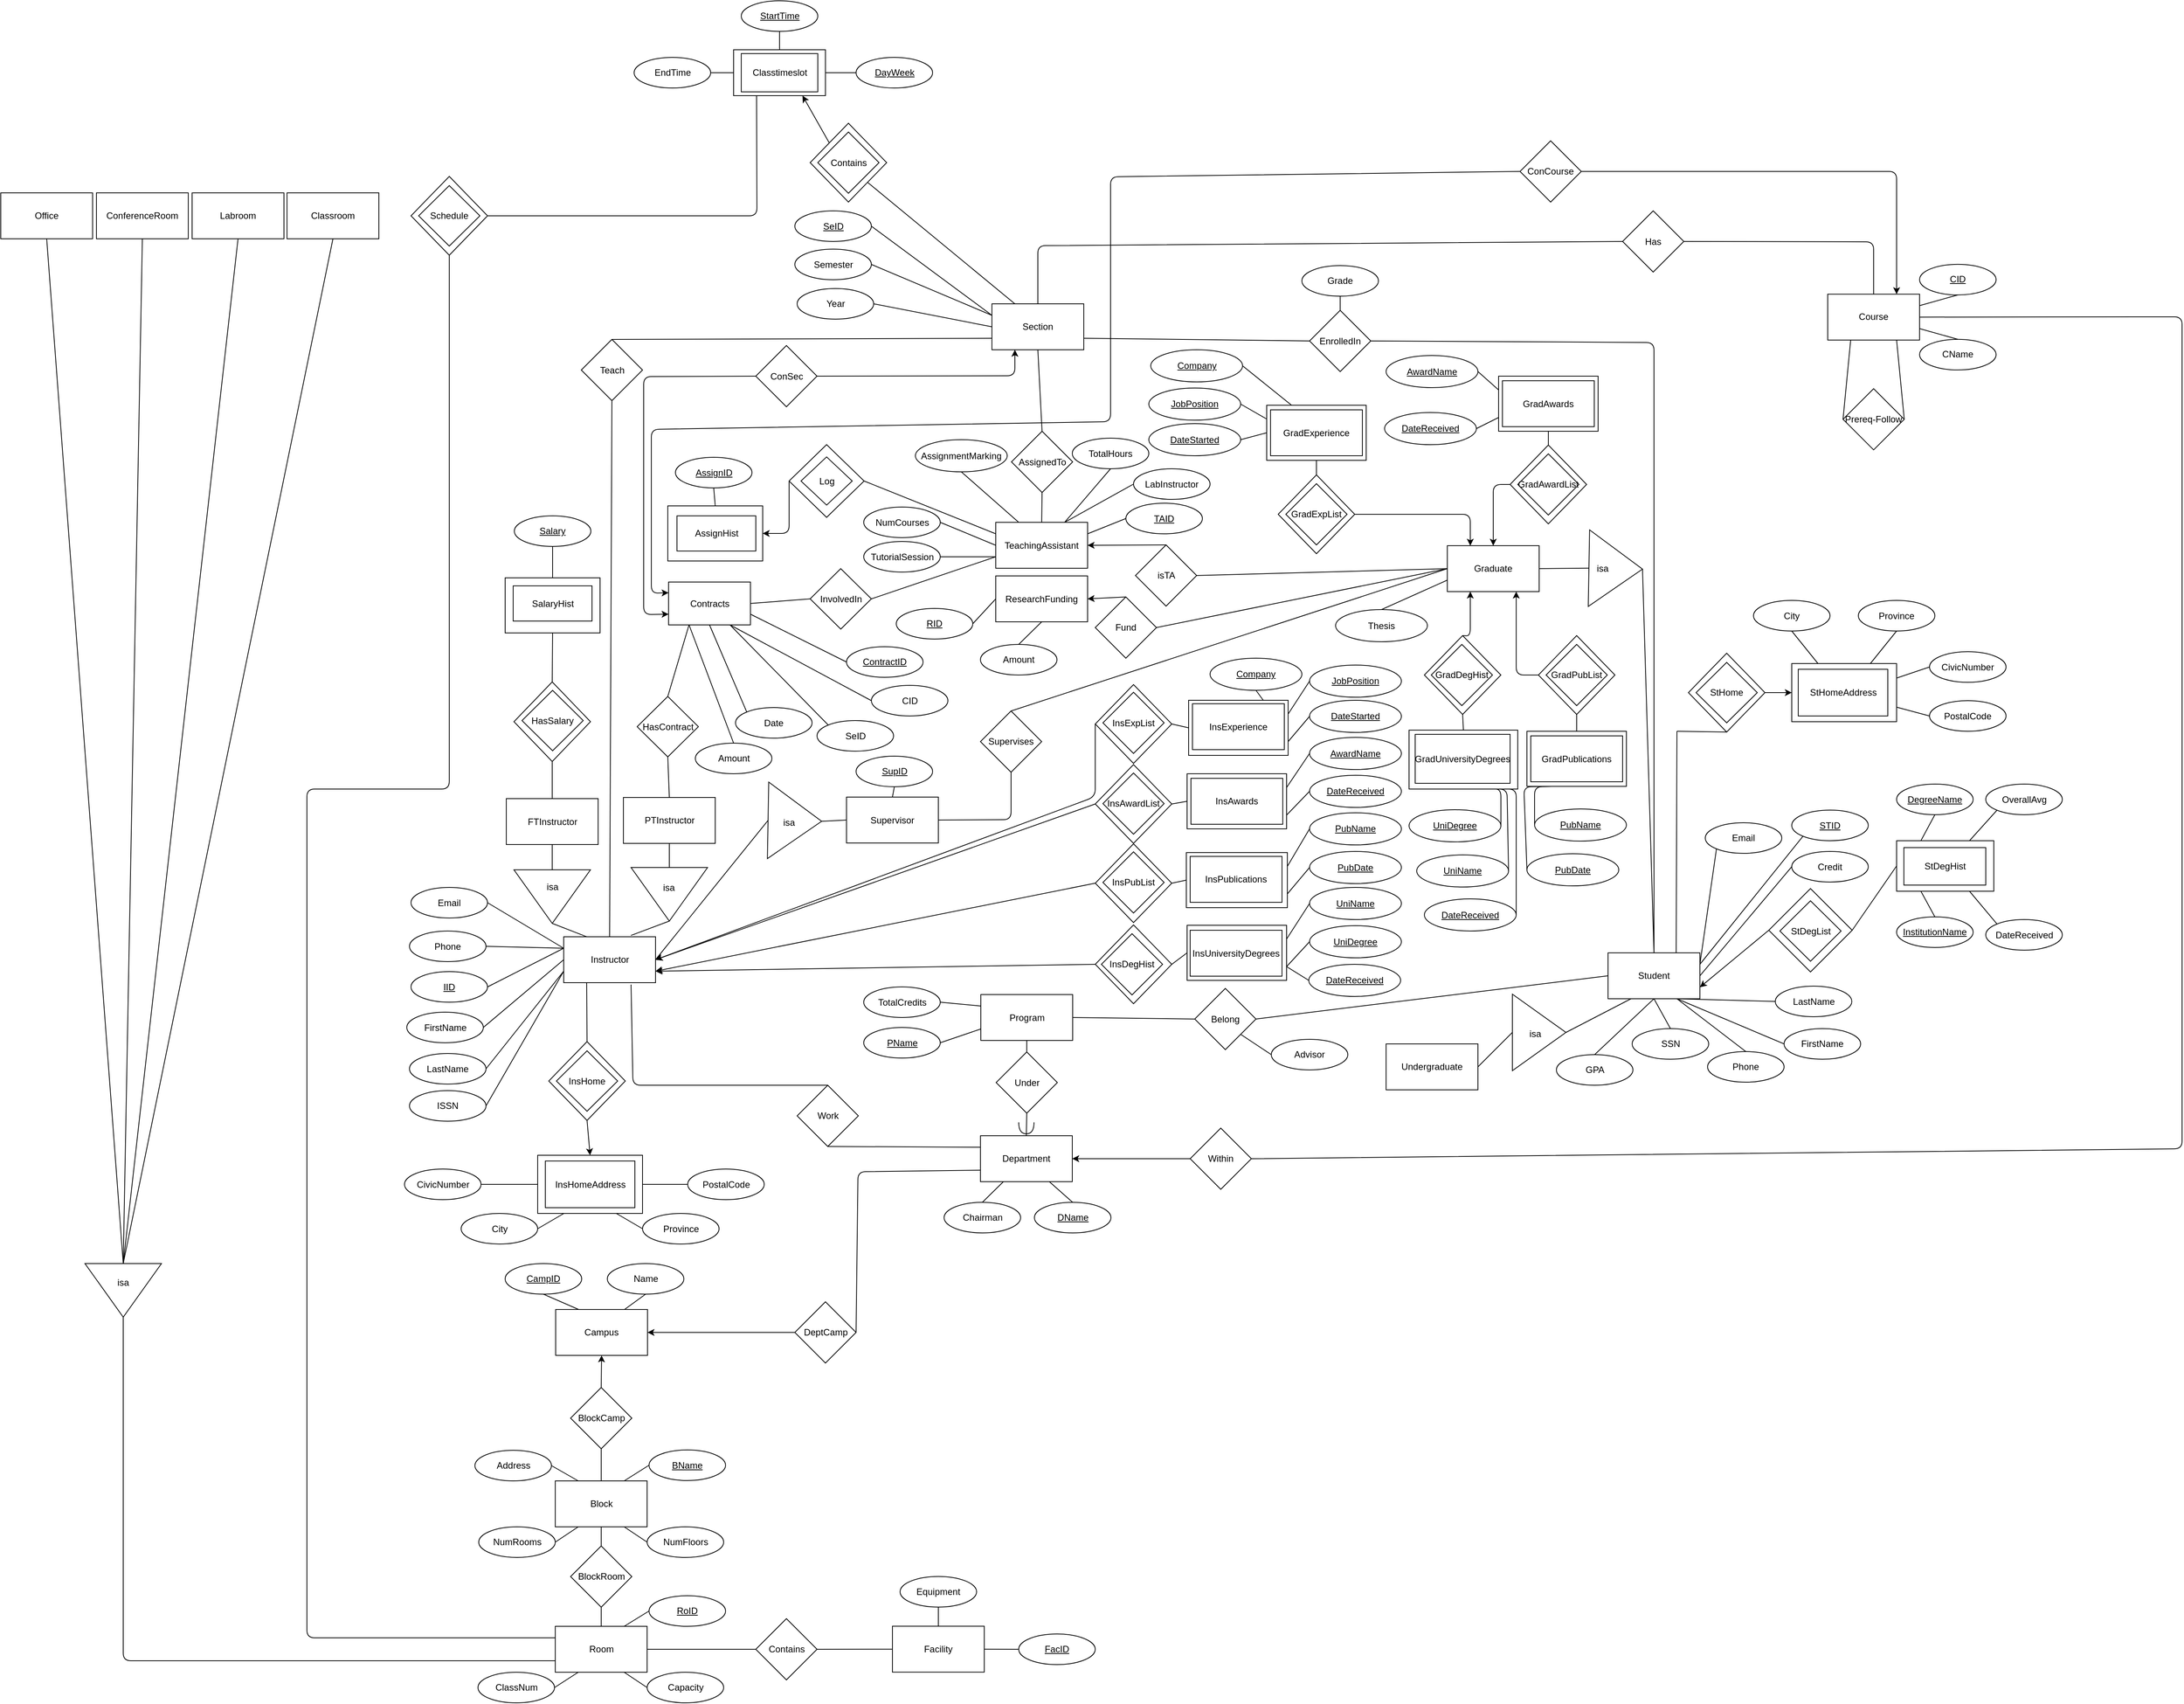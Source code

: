 <mxfile version="11.1.2"><diagram id="3qWqHajGm2gQcZFpeslq" name="Page-1"><mxGraphModel dx="1221" dy="685" grid="1" gridSize="10" guides="1" tooltips="1" connect="1" arrows="1" fold="1" page="1" pageScale="1" pageWidth="850" pageHeight="1100" math="0" shadow="0"><root><mxCell id="0"/><mxCell id="1" parent="0"/><mxCell id="vHG0CxZVjqyk_NeyB5jl-1" value="Department" style="rounded=0;whiteSpace=wrap;html=1;" parent="1" vertex="1"><mxGeometry x="1300" y="1853" width="120" height="60" as="geometry"/></mxCell><mxCell id="vHG0CxZVjqyk_NeyB5jl-2" value="&lt;u&gt;DName&lt;/u&gt;" style="ellipse;whiteSpace=wrap;html=1;" parent="1" vertex="1"><mxGeometry x="1370.5" y="1940" width="100" height="40" as="geometry"/></mxCell><mxCell id="vHG0CxZVjqyk_NeyB5jl-3" value="" style="endArrow=none;html=1;entryX=0.5;entryY=0;entryDx=0;entryDy=0;exitX=0.75;exitY=1;exitDx=0;exitDy=0;" parent="1" source="vHG0CxZVjqyk_NeyB5jl-1" target="vHG0CxZVjqyk_NeyB5jl-2" edge="1"><mxGeometry width="50" height="50" relative="1" as="geometry"><mxPoint x="800" y="1923" as="sourcePoint"/><mxPoint x="850" y="1873" as="targetPoint"/></mxGeometry></mxCell><mxCell id="vHG0CxZVjqyk_NeyB5jl-4" style="edgeStyle=orthogonalEdgeStyle;rounded=0;orthogonalLoop=1;jettySize=auto;html=1;exitX=0;exitY=0.25;exitDx=0;exitDy=0;" parent="1" source="vHG0CxZVjqyk_NeyB5jl-5" edge="1"><mxGeometry relative="1" as="geometry"><mxPoint x="2407" y="768.343" as="targetPoint"/></mxGeometry></mxCell><mxCell id="vHG0CxZVjqyk_NeyB5jl-5" value="Course" style="rounded=0;whiteSpace=wrap;html=1;" parent="1" vertex="1"><mxGeometry x="2407" y="753.343" width="120" height="60" as="geometry"/></mxCell><mxCell id="vHG0CxZVjqyk_NeyB5jl-6" value="CName" style="ellipse;whiteSpace=wrap;html=1;" parent="1" vertex="1"><mxGeometry x="2527" y="812.343" width="100" height="40" as="geometry"/></mxCell><mxCell id="vHG0CxZVjqyk_NeyB5jl-7" value="" style="endArrow=none;html=1;exitX=0.5;exitY=0;exitDx=0;exitDy=0;entryX=1;entryY=0.75;entryDx=0;entryDy=0;" parent="1" source="vHG0CxZVjqyk_NeyB5jl-6" target="vHG0CxZVjqyk_NeyB5jl-5" edge="1"><mxGeometry width="50" height="50" relative="1" as="geometry"><mxPoint x="2264" y="824.343" as="sourcePoint"/><mxPoint x="2307" y="813.343" as="targetPoint"/></mxGeometry></mxCell><mxCell id="vHG0CxZVjqyk_NeyB5jl-8" value="Within" style="rhombus;whiteSpace=wrap;html=1;" parent="1" vertex="1"><mxGeometry x="1574" y="1843" width="80" height="80" as="geometry"/></mxCell><mxCell id="vHG0CxZVjqyk_NeyB5jl-9" value="&lt;u&gt;CID&lt;/u&gt;" style="ellipse;whiteSpace=wrap;html=1;" parent="1" vertex="1"><mxGeometry x="2527" y="714.343" width="100" height="40" as="geometry"/></mxCell><mxCell id="vHG0CxZVjqyk_NeyB5jl-10" value="" style="endArrow=none;html=1;exitX=0.5;exitY=1;exitDx=0;exitDy=0;entryX=1;entryY=0.25;entryDx=0;entryDy=0;" parent="1" source="vHG0CxZVjqyk_NeyB5jl-9" target="vHG0CxZVjqyk_NeyB5jl-5" edge="1"><mxGeometry width="50" height="50" relative="1" as="geometry"><mxPoint x="2577" y="743.343" as="sourcePoint"/><mxPoint x="2407" y="723.343" as="targetPoint"/></mxGeometry></mxCell><mxCell id="vHG0CxZVjqyk_NeyB5jl-11" value="" style="endArrow=classic;html=1;entryX=1;entryY=0.5;entryDx=0;entryDy=0;exitX=0;exitY=0.5;exitDx=0;exitDy=0;" parent="1" source="vHG0CxZVjqyk_NeyB5jl-8" target="vHG0CxZVjqyk_NeyB5jl-1" edge="1"><mxGeometry width="50" height="50" relative="1" as="geometry"><mxPoint x="970" y="1973" as="sourcePoint"/><mxPoint x="1020" y="1923" as="targetPoint"/></mxGeometry></mxCell><mxCell id="vHG0CxZVjqyk_NeyB5jl-13" value="" style="endArrow=none;html=1;entryX=0;entryY=0.25;entryDx=0;entryDy=0;exitX=0.5;exitY=1;exitDx=0;exitDy=0;" parent="1" source="vHG0CxZVjqyk_NeyB5jl-14" target="vHG0CxZVjqyk_NeyB5jl-1" edge="1"><mxGeometry width="50" height="50" relative="1" as="geometry"><mxPoint x="1250" y="1620.5" as="sourcePoint"/><mxPoint x="910" y="1860.5" as="targetPoint"/></mxGeometry></mxCell><mxCell id="vHG0CxZVjqyk_NeyB5jl-14" value="Work" style="rhombus;whiteSpace=wrap;html=1;" parent="1" vertex="1"><mxGeometry x="1060.5" y="1787" width="80" height="80" as="geometry"/></mxCell><mxCell id="vHG0CxZVjqyk_NeyB5jl-16" value="Instructor" style="rounded=0;whiteSpace=wrap;html=1;" parent="1" vertex="1"><mxGeometry x="755.5" y="1593" width="120" height="60" as="geometry"/></mxCell><mxCell id="vHG0CxZVjqyk_NeyB5jl-17" value="&lt;u&gt;IID&lt;/u&gt;" style="ellipse;whiteSpace=wrap;html=1;" parent="1" vertex="1"><mxGeometry x="556" y="1638.5" width="100" height="40" as="geometry"/></mxCell><mxCell id="vHG0CxZVjqyk_NeyB5jl-18" value="FirstName" style="ellipse;whiteSpace=wrap;html=1;" parent="1" vertex="1"><mxGeometry x="550.5" y="1691.5" width="100" height="40" as="geometry"/></mxCell><mxCell id="vHG0CxZVjqyk_NeyB5jl-19" value="" style="endArrow=none;html=1;entryX=0;entryY=0.5;entryDx=0;entryDy=0;exitX=1;exitY=0.5;exitDx=0;exitDy=0;" parent="1" source="vHG0CxZVjqyk_NeyB5jl-18" target="vHG0CxZVjqyk_NeyB5jl-16" edge="1"><mxGeometry width="50" height="50" relative="1" as="geometry"><mxPoint x="905.5" y="1753" as="sourcePoint"/><mxPoint x="955.5" y="1703" as="targetPoint"/></mxGeometry></mxCell><mxCell id="vHG0CxZVjqyk_NeyB5jl-20" value="" style="endArrow=none;html=1;entryX=0;entryY=0.25;entryDx=0;entryDy=0;exitX=1;exitY=0.5;exitDx=0;exitDy=0;" parent="1" source="vHG0CxZVjqyk_NeyB5jl-17" target="vHG0CxZVjqyk_NeyB5jl-16" edge="1"><mxGeometry width="50" height="50" relative="1" as="geometry"><mxPoint x="675.5" y="2123" as="sourcePoint"/><mxPoint x="725.5" y="2073" as="targetPoint"/></mxGeometry></mxCell><mxCell id="vHG0CxZVjqyk_NeyB5jl-21" value="Student" style="rounded=0;whiteSpace=wrap;html=1;" parent="1" vertex="1"><mxGeometry x="2120" y="1614" width="120" height="60" as="geometry"/></mxCell><mxCell id="vHG0CxZVjqyk_NeyB5jl-22" value="" style="endArrow=none;html=1;entryX=0.5;entryY=0;entryDx=0;entryDy=0;" parent="1" source="vHG0CxZVjqyk_NeyB5jl-121" target="vHG0CxZVjqyk_NeyB5jl-1" edge="1"><mxGeometry width="50" height="50" relative="1" as="geometry"><mxPoint x="1360" y="1693" as="sourcePoint"/><mxPoint x="920" y="1963" as="targetPoint"/></mxGeometry></mxCell><mxCell id="vHG0CxZVjqyk_NeyB5jl-23" value="Program" style="rounded=0;whiteSpace=wrap;html=1;" parent="1" vertex="1"><mxGeometry x="1300.5" y="1668.5" width="120" height="60" as="geometry"/></mxCell><mxCell id="vHG0CxZVjqyk_NeyB5jl-24" value="&lt;u&gt;STID&lt;/u&gt;" style="ellipse;whiteSpace=wrap;html=1;" parent="1" vertex="1"><mxGeometry x="2360" y="1427.5" width="100" height="40" as="geometry"/></mxCell><mxCell id="vHG0CxZVjqyk_NeyB5jl-25" value="FirstName" style="ellipse;whiteSpace=wrap;html=1;" parent="1" vertex="1"><mxGeometry x="2350" y="1713" width="100" height="40" as="geometry"/></mxCell><mxCell id="vHG0CxZVjqyk_NeyB5jl-26" value="LastName" style="ellipse;whiteSpace=wrap;html=1;" parent="1" vertex="1"><mxGeometry x="2338.5" y="1657.5" width="100" height="40" as="geometry"/></mxCell><mxCell id="vHG0CxZVjqyk_NeyB5jl-27" value="" style="endArrow=none;html=1;entryX=0;entryY=0.5;entryDx=0;entryDy=0;exitX=0.75;exitY=1;exitDx=0;exitDy=0;" parent="1" source="vHG0CxZVjqyk_NeyB5jl-21" target="vHG0CxZVjqyk_NeyB5jl-26" edge="1"><mxGeometry width="50" height="50" relative="1" as="geometry"><mxPoint x="830" y="1910.5" as="sourcePoint"/><mxPoint x="880" y="1860.5" as="targetPoint"/></mxGeometry></mxCell><mxCell id="vHG0CxZVjqyk_NeyB5jl-28" value="" style="endArrow=none;html=1;entryX=0;entryY=0.5;entryDx=0;entryDy=0;exitX=0.75;exitY=1;exitDx=0;exitDy=0;" parent="1" source="vHG0CxZVjqyk_NeyB5jl-21" target="vHG0CxZVjqyk_NeyB5jl-25" edge="1"><mxGeometry width="50" height="50" relative="1" as="geometry"><mxPoint x="830" y="1910.5" as="sourcePoint"/><mxPoint x="880" y="1860.5" as="targetPoint"/></mxGeometry></mxCell><mxCell id="vHG0CxZVjqyk_NeyB5jl-29" value="" style="endArrow=none;html=1;entryX=0;entryY=1;entryDx=0;entryDy=0;exitX=1;exitY=0.25;exitDx=0;exitDy=0;" parent="1" source="vHG0CxZVjqyk_NeyB5jl-21" target="vHG0CxZVjqyk_NeyB5jl-24" edge="1"><mxGeometry width="50" height="50" relative="1" as="geometry"><mxPoint x="830" y="1910.5" as="sourcePoint"/><mxPoint x="880" y="1860.5" as="targetPoint"/></mxGeometry></mxCell><mxCell id="vHG0CxZVjqyk_NeyB5jl-30" value="Under" style="rhombus;whiteSpace=wrap;html=1;" parent="1" vertex="1"><mxGeometry x="1320.5" y="1743.5" width="80" height="80" as="geometry"/></mxCell><mxCell id="vHG0CxZVjqyk_NeyB5jl-31" value="" style="endArrow=none;html=1;entryX=0.5;entryY=1;entryDx=0;entryDy=0;exitX=0.5;exitY=0;exitDx=0;exitDy=0;" parent="1" source="vHG0CxZVjqyk_NeyB5jl-30" target="vHG0CxZVjqyk_NeyB5jl-23" edge="1"><mxGeometry width="50" height="50" relative="1" as="geometry"><mxPoint x="820" y="2013" as="sourcePoint"/><mxPoint x="870" y="1963" as="targetPoint"/></mxGeometry></mxCell><mxCell id="vHG0CxZVjqyk_NeyB5jl-32" value="" style="endArrow=none;html=1;entryX=1;entryY=0.5;entryDx=0;entryDy=0;exitX=0;exitY=0.5;exitDx=0;exitDy=0;" parent="1" source="vHG0CxZVjqyk_NeyB5jl-85" target="vHG0CxZVjqyk_NeyB5jl-23" edge="1"><mxGeometry width="50" height="50" relative="1" as="geometry"><mxPoint x="1460" y="1633" as="sourcePoint"/><mxPoint x="1419.941" y="1633.471" as="targetPoint"/></mxGeometry></mxCell><mxCell id="vHG0CxZVjqyk_NeyB5jl-33" value="" style="endArrow=none;html=1;entryX=1;entryY=0.5;entryDx=0;entryDy=0;exitX=0.5;exitY=1;exitDx=0;exitDy=0;exitPerimeter=0;" parent="1" source="vHG0CxZVjqyk_NeyB5jl-76" target="vHG0CxZVjqyk_NeyB5jl-82" edge="1"><mxGeometry width="50" height="50" relative="1" as="geometry"><mxPoint x="840" y="1880.5" as="sourcePoint"/><mxPoint x="1930" y="1380.5" as="targetPoint"/></mxGeometry></mxCell><mxCell id="vHG0CxZVjqyk_NeyB5jl-34" value="Section" style="rounded=0;whiteSpace=wrap;html=1;" parent="1" vertex="1"><mxGeometry x="1315" y="766" width="120" height="60" as="geometry"/></mxCell><mxCell id="vHG0CxZVjqyk_NeyB5jl-35" value="EnrolledIn" style="rhombus;whiteSpace=wrap;html=1;" parent="1" vertex="1"><mxGeometry x="1730" y="774.5" width="80" height="80" as="geometry"/></mxCell><mxCell id="vHG0CxZVjqyk_NeyB5jl-36" value="Teach" style="rhombus;whiteSpace=wrap;html=1;" parent="1" vertex="1"><mxGeometry x="778.5" y="812.5" width="80" height="80" as="geometry"/></mxCell><mxCell id="vHG0CxZVjqyk_NeyB5jl-37" value="" style="endArrow=none;html=1;entryX=0;entryY=0.75;entryDx=0;entryDy=0;exitX=0.5;exitY=0;exitDx=0;exitDy=0;" parent="1" source="vHG0CxZVjqyk_NeyB5jl-36" target="vHG0CxZVjqyk_NeyB5jl-34" edge="1"><mxGeometry width="50" height="50" relative="1" as="geometry"><mxPoint x="1135" y="896" as="sourcePoint"/><mxPoint x="880" y="1556" as="targetPoint"/></mxGeometry></mxCell><mxCell id="vHG0CxZVjqyk_NeyB5jl-38" value="" style="endArrow=none;html=1;entryX=1;entryY=0.75;entryDx=0;entryDy=0;exitX=0;exitY=0.5;exitDx=0;exitDy=0;" parent="1" source="vHG0CxZVjqyk_NeyB5jl-35" target="vHG0CxZVjqyk_NeyB5jl-34" edge="1"><mxGeometry width="50" height="50" relative="1" as="geometry"><mxPoint x="830" y="1910.5" as="sourcePoint"/><mxPoint x="880" y="1860.5" as="targetPoint"/></mxGeometry></mxCell><mxCell id="vHG0CxZVjqyk_NeyB5jl-39" value="" style="endArrow=none;html=1;entryX=0.25;entryY=0;entryDx=0;entryDy=0;exitX=1;exitY=1;exitDx=0;exitDy=0;" parent="1" source="vHG0CxZVjqyk_NeyB5jl-47" target="vHG0CxZVjqyk_NeyB5jl-34" edge="1"><mxGeometry width="50" height="50" relative="1" as="geometry"><mxPoint x="1110" y="781" as="sourcePoint"/><mxPoint x="880" y="1556" as="targetPoint"/></mxGeometry></mxCell><mxCell id="vHG0CxZVjqyk_NeyB5jl-40" value="Prereq-Follow" style="rhombus;whiteSpace=wrap;html=1;" parent="1" vertex="1"><mxGeometry x="2427" y="876.843" width="80" height="80" as="geometry"/></mxCell><mxCell id="vHG0CxZVjqyk_NeyB5jl-41" value="Semester" style="ellipse;whiteSpace=wrap;html=1;" parent="1" vertex="1"><mxGeometry x="1057.5" y="694.5" width="100" height="40" as="geometry"/></mxCell><mxCell id="vHG0CxZVjqyk_NeyB5jl-42" value="Year" style="ellipse;whiteSpace=wrap;html=1;" parent="1" vertex="1"><mxGeometry x="1060.5" y="746" width="100" height="40" as="geometry"/></mxCell><mxCell id="vHG0CxZVjqyk_NeyB5jl-43" value="" style="endArrow=none;html=1;entryX=0;entryY=0.25;entryDx=0;entryDy=0;exitX=1;exitY=0.5;exitDx=0;exitDy=0;" parent="1" source="vHG0CxZVjqyk_NeyB5jl-41" target="vHG0CxZVjqyk_NeyB5jl-34" edge="1"><mxGeometry width="50" height="50" relative="1" as="geometry"><mxPoint x="697.5" y="1616" as="sourcePoint"/><mxPoint x="1182.5" y="746" as="targetPoint"/></mxGeometry></mxCell><mxCell id="vHG0CxZVjqyk_NeyB5jl-44" value="" style="endArrow=none;html=1;entryX=0;entryY=0.5;entryDx=0;entryDy=0;exitX=1;exitY=0.5;exitDx=0;exitDy=0;" parent="1" source="vHG0CxZVjqyk_NeyB5jl-42" target="vHG0CxZVjqyk_NeyB5jl-34" edge="1"><mxGeometry width="50" height="50" relative="1" as="geometry"><mxPoint x="697.5" y="1920.5" as="sourcePoint"/><mxPoint x="1182.5" y="746" as="targetPoint"/></mxGeometry></mxCell><mxCell id="vHG0CxZVjqyk_NeyB5jl-45" value="&lt;u&gt;SeID&lt;/u&gt;" style="ellipse;whiteSpace=wrap;html=1;" parent="1" vertex="1"><mxGeometry x="1057.5" y="644.5" width="100" height="40" as="geometry"/></mxCell><mxCell id="vHG0CxZVjqyk_NeyB5jl-46" value="" style="endArrow=none;html=1;entryX=1;entryY=0.5;entryDx=0;entryDy=0;exitX=0;exitY=0.25;exitDx=0;exitDy=0;" parent="1" source="vHG0CxZVjqyk_NeyB5jl-34" target="vHG0CxZVjqyk_NeyB5jl-45" edge="1"><mxGeometry width="50" height="50" relative="1" as="geometry"><mxPoint x="1182.5" y="731" as="sourcePoint"/><mxPoint x="747.5" y="1566" as="targetPoint"/></mxGeometry></mxCell><mxCell id="vHG0CxZVjqyk_NeyB5jl-47" value="" style="rhombus;whiteSpace=wrap;html=1;" parent="1" vertex="1"><mxGeometry x="1077.5" y="530" width="100" height="103" as="geometry"/></mxCell><mxCell id="vHG0CxZVjqyk_NeyB5jl-48" value="Classroom" style="rounded=0;whiteSpace=wrap;html=1;" parent="1" vertex="1"><mxGeometry x="394" y="621" width="120" height="60" as="geometry"/></mxCell><mxCell id="vHG0CxZVjqyk_NeyB5jl-49" value="" style="rounded=0;whiteSpace=wrap;html=1;" parent="1" vertex="1"><mxGeometry x="977.5" y="434" width="120" height="60" as="geometry"/></mxCell><mxCell id="vHG0CxZVjqyk_NeyB5jl-50" value="ClassNum" style="ellipse;whiteSpace=wrap;html=1;" parent="1" vertex="1"><mxGeometry x="643.5" y="2554" width="100" height="40" as="geometry"/></mxCell><mxCell id="vHG0CxZVjqyk_NeyB5jl-52" value="&lt;u&gt;StartTime&lt;/u&gt;" style="ellipse;whiteSpace=wrap;html=1;" parent="1" vertex="1"><mxGeometry x="987.5" y="370" width="100" height="40" as="geometry"/></mxCell><mxCell id="vHG0CxZVjqyk_NeyB5jl-53" value="EndTime" style="ellipse;whiteSpace=wrap;html=1;" parent="1" vertex="1"><mxGeometry x="847.5" y="444" width="100" height="40" as="geometry"/></mxCell><mxCell id="vHG0CxZVjqyk_NeyB5jl-54" value="" style="endArrow=none;html=1;exitX=1;exitY=0.5;exitDx=0;exitDy=0;entryX=0;entryY=0.75;entryDx=0;entryDy=0;" parent="1" source="vHG0CxZVjqyk_NeyB5jl-55" target="vHG0CxZVjqyk_NeyB5jl-23" edge="1"><mxGeometry width="50" height="50" relative="1" as="geometry"><mxPoint x="1250" y="1528" as="sourcePoint"/><mxPoint x="1330" y="1563" as="targetPoint"/></mxGeometry></mxCell><mxCell id="vHG0CxZVjqyk_NeyB5jl-55" value="&lt;u&gt;PName&lt;/u&gt;" style="ellipse;whiteSpace=wrap;html=1;" parent="1" vertex="1"><mxGeometry x="1147.5" y="1711.5" width="100" height="40" as="geometry"/></mxCell><mxCell id="vHG0CxZVjqyk_NeyB5jl-58" value="ResearchFunding" style="rounded=0;whiteSpace=wrap;html=1;" parent="1" vertex="1"><mxGeometry x="1320" y="1121.5" width="120" height="60" as="geometry"/></mxCell><mxCell id="vHG0CxZVjqyk_NeyB5jl-59" value="TeachingAssistant" style="rounded=0;whiteSpace=wrap;html=1;" parent="1" vertex="1"><mxGeometry x="1320" y="1051.5" width="120" height="60" as="geometry"/></mxCell><mxCell id="vHG0CxZVjqyk_NeyB5jl-60" value="" style="endArrow=classic;html=1;entryX=1;entryY=0.5;entryDx=0;entryDy=0;exitX=0.5;exitY=0;exitDx=0;exitDy=0;" parent="1" source="vHG0CxZVjqyk_NeyB5jl-86" target="vHG0CxZVjqyk_NeyB5jl-59" edge="1"><mxGeometry width="50" height="50" relative="1" as="geometry"><mxPoint x="1620" y="1081.5" as="sourcePoint"/><mxPoint x="840" y="1671.5" as="targetPoint"/></mxGeometry></mxCell><mxCell id="vHG0CxZVjqyk_NeyB5jl-61" value="" style="endArrow=classic;html=1;entryX=1;entryY=0.5;entryDx=0;entryDy=0;exitX=0.5;exitY=0;exitDx=0;exitDy=0;" parent="1" source="vHG0CxZVjqyk_NeyB5jl-432" target="vHG0CxZVjqyk_NeyB5jl-58" edge="1"><mxGeometry width="50" height="50" relative="1" as="geometry"><mxPoint x="1630" y="1291.5" as="sourcePoint"/><mxPoint x="840" y="1671.5" as="targetPoint"/></mxGeometry></mxCell><mxCell id="vHG0CxZVjqyk_NeyB5jl-62" value="GPA" style="ellipse;whiteSpace=wrap;html=1;" parent="1" vertex="1"><mxGeometry x="2052.5" y="1747" width="100" height="40" as="geometry"/></mxCell><mxCell id="vHG0CxZVjqyk_NeyB5jl-63" value="" style="endArrow=none;html=1;entryX=0.5;entryY=1;entryDx=0;entryDy=0;exitX=0.5;exitY=0;exitDx=0;exitDy=0;" parent="1" source="vHG0CxZVjqyk_NeyB5jl-62" target="vHG0CxZVjqyk_NeyB5jl-21" edge="1"><mxGeometry width="50" height="50" relative="1" as="geometry"><mxPoint x="940" y="1970.5" as="sourcePoint"/><mxPoint x="990" y="1920.5" as="targetPoint"/></mxGeometry></mxCell><mxCell id="vHG0CxZVjqyk_NeyB5jl-64" value="TutorialSession" style="ellipse;whiteSpace=wrap;html=1;" parent="1" vertex="1"><mxGeometry x="1147.5" y="1076.5" width="100" height="40" as="geometry"/></mxCell><mxCell id="vHG0CxZVjqyk_NeyB5jl-65" value="LabInstructor" style="ellipse;whiteSpace=wrap;html=1;" parent="1" vertex="1"><mxGeometry x="1500" y="981.5" width="100" height="40" as="geometry"/></mxCell><mxCell id="vHG0CxZVjqyk_NeyB5jl-66" value="AssignmentMarking" style="ellipse;whiteSpace=wrap;html=1;" parent="1" vertex="1"><mxGeometry x="1215" y="943.5" width="120" height="42" as="geometry"/></mxCell><mxCell id="vHG0CxZVjqyk_NeyB5jl-67" value="TotalHours" style="ellipse;whiteSpace=wrap;html=1;" parent="1" vertex="1"><mxGeometry x="1420" y="941.5" width="100" height="40" as="geometry"/></mxCell><mxCell id="vHG0CxZVjqyk_NeyB5jl-68" value="NumCourses" style="ellipse;whiteSpace=wrap;html=1;" parent="1" vertex="1"><mxGeometry x="1147.5" y="1031.5" width="100" height="40" as="geometry"/></mxCell><mxCell id="vHG0CxZVjqyk_NeyB5jl-69" value="Capacity" style="ellipse;whiteSpace=wrap;html=1;" parent="1" vertex="1"><mxGeometry x="864.5" y="2554" width="100" height="40" as="geometry"/></mxCell><mxCell id="vHG0CxZVjqyk_NeyB5jl-71" value="" style="endArrow=none;html=1;entryX=1;entryY=0.5;entryDx=0;entryDy=0;exitX=0;exitY=0.75;exitDx=0;exitDy=0;" parent="1" source="vHG0CxZVjqyk_NeyB5jl-59" target="vHG0CxZVjqyk_NeyB5jl-64" edge="1"><mxGeometry width="50" height="50" relative="1" as="geometry"><mxPoint x="660" y="1721.5" as="sourcePoint"/><mxPoint x="710" y="1671.5" as="targetPoint"/></mxGeometry></mxCell><mxCell id="vHG0CxZVjqyk_NeyB5jl-72" value="" style="endArrow=none;html=1;entryX=1;entryY=0.5;entryDx=0;entryDy=0;exitX=0;exitY=0.5;exitDx=0;exitDy=0;" parent="1" source="vHG0CxZVjqyk_NeyB5jl-59" target="vHG0CxZVjqyk_NeyB5jl-68" edge="1"><mxGeometry width="50" height="50" relative="1" as="geometry"><mxPoint x="660" y="1721.5" as="sourcePoint"/><mxPoint x="710" y="1671.5" as="targetPoint"/></mxGeometry></mxCell><mxCell id="vHG0CxZVjqyk_NeyB5jl-73" value="" style="endArrow=none;html=1;exitX=0;exitY=0.5;exitDx=0;exitDy=0;entryX=0.75;entryY=0;entryDx=0;entryDy=0;" parent="1" source="vHG0CxZVjqyk_NeyB5jl-65" target="vHG0CxZVjqyk_NeyB5jl-59" edge="1"><mxGeometry width="50" height="50" relative="1" as="geometry"><mxPoint x="660" y="1721.5" as="sourcePoint"/><mxPoint x="1350" y="1051.5" as="targetPoint"/></mxGeometry></mxCell><mxCell id="vHG0CxZVjqyk_NeyB5jl-74" value="" style="endArrow=none;html=1;entryX=0.5;entryY=1;entryDx=0;entryDy=0;exitX=0.25;exitY=0;exitDx=0;exitDy=0;" parent="1" source="vHG0CxZVjqyk_NeyB5jl-59" target="vHG0CxZVjqyk_NeyB5jl-66" edge="1"><mxGeometry width="50" height="50" relative="1" as="geometry"><mxPoint x="660" y="1721.5" as="sourcePoint"/><mxPoint x="710" y="1671.5" as="targetPoint"/></mxGeometry></mxCell><mxCell id="vHG0CxZVjqyk_NeyB5jl-75" value="" style="endArrow=none;html=1;entryX=0.5;entryY=1;entryDx=0;entryDy=0;exitX=0.75;exitY=0;exitDx=0;exitDy=0;" parent="1" source="vHG0CxZVjqyk_NeyB5jl-59" target="vHG0CxZVjqyk_NeyB5jl-67" edge="1"><mxGeometry width="50" height="50" relative="1" as="geometry"><mxPoint x="660" y="1721.5" as="sourcePoint"/><mxPoint x="710" y="1671.5" as="targetPoint"/></mxGeometry></mxCell><mxCell id="vHG0CxZVjqyk_NeyB5jl-76" value="" style="verticalLabelPosition=bottom;verticalAlign=top;html=1;shape=mxgraph.basic.acute_triangle;dx=0.5;rotation=91;" parent="1" vertex="1"><mxGeometry x="2080" y="1077" width="100" height="70" as="geometry"/></mxCell><mxCell id="vHG0CxZVjqyk_NeyB5jl-77" value="" style="verticalLabelPosition=bottom;verticalAlign=top;html=1;shape=mxgraph.basic.acute_triangle;dx=0.5;rotation=90;" parent="1" vertex="1"><mxGeometry x="1980" y="1683" width="100" height="70" as="geometry"/></mxCell><mxCell id="vHG0CxZVjqyk_NeyB5jl-78" value="isa" style="text;html=1;strokeColor=none;fillColor=none;align=center;verticalAlign=middle;whiteSpace=wrap;rounded=0;" parent="1" vertex="1"><mxGeometry x="2092.5" y="1102" width="40" height="20" as="geometry"/></mxCell><mxCell id="vHG0CxZVjqyk_NeyB5jl-79" value="isa" style="text;html=1;strokeColor=none;fillColor=none;align=center;verticalAlign=middle;whiteSpace=wrap;rounded=0;" parent="1" vertex="1"><mxGeometry x="2005" y="1710" width="40" height="20" as="geometry"/></mxCell><mxCell id="vHG0CxZVjqyk_NeyB5jl-80" value="" style="endArrow=none;html=1;entryX=0;entryY=0;entryDx=50;entryDy=0;entryPerimeter=0;exitX=0.25;exitY=1;exitDx=0;exitDy=0;" parent="1" source="vHG0CxZVjqyk_NeyB5jl-21" target="vHG0CxZVjqyk_NeyB5jl-77" edge="1"><mxGeometry width="50" height="50" relative="1" as="geometry"><mxPoint x="1250" y="1970.5" as="sourcePoint"/><mxPoint x="1300" y="1920.5" as="targetPoint"/></mxGeometry></mxCell><mxCell id="vHG0CxZVjqyk_NeyB5jl-81" value="" style="endArrow=none;html=1;entryX=0.5;entryY=0;entryDx=0;entryDy=0;exitX=0;exitY=0;exitDx=50;exitDy=0;exitPerimeter=0;" parent="1" source="vHG0CxZVjqyk_NeyB5jl-76" target="vHG0CxZVjqyk_NeyB5jl-21" edge="1"><mxGeometry width="50" height="50" relative="1" as="geometry"><mxPoint x="1250" y="1970.5" as="sourcePoint"/><mxPoint x="1300" y="1920.5" as="targetPoint"/></mxGeometry></mxCell><mxCell id="vHG0CxZVjqyk_NeyB5jl-82" value="Graduate" style="rounded=0;whiteSpace=wrap;html=1;" parent="1" vertex="1"><mxGeometry x="1910" y="1082" width="120" height="60" as="geometry"/></mxCell><mxCell id="vHG0CxZVjqyk_NeyB5jl-83" value="Undergraduate" style="rounded=0;whiteSpace=wrap;html=1;" parent="1" vertex="1"><mxGeometry x="1830" y="1733" width="120" height="60" as="geometry"/></mxCell><mxCell id="vHG0CxZVjqyk_NeyB5jl-84" value="" style="endArrow=none;html=1;exitX=1;exitY=0.5;exitDx=0;exitDy=0;entryX=0.5;entryY=1;entryDx=0;entryDy=0;entryPerimeter=0;" parent="1" source="vHG0CxZVjqyk_NeyB5jl-83" target="vHG0CxZVjqyk_NeyB5jl-77" edge="1"><mxGeometry width="50" height="50" relative="1" as="geometry"><mxPoint x="1020" y="2073" as="sourcePoint"/><mxPoint x="1980" y="1604.5" as="targetPoint"/></mxGeometry></mxCell><mxCell id="vHG0CxZVjqyk_NeyB5jl-85" value="Belong" style="rhombus;whiteSpace=wrap;html=1;" parent="1" vertex="1"><mxGeometry x="1580" y="1660.5" width="80" height="80" as="geometry"/></mxCell><mxCell id="vHG0CxZVjqyk_NeyB5jl-86" value="isTA" style="rhombus;whiteSpace=wrap;html=1;" parent="1" vertex="1"><mxGeometry x="1502.5" y="1081" width="80" height="80" as="geometry"/></mxCell><mxCell id="vHG0CxZVjqyk_NeyB5jl-87" value="" style="endArrow=none;html=1;entryX=0;entryY=0.5;entryDx=0;entryDy=0;exitX=1;exitY=0.5;exitDx=0;exitDy=0;" parent="1" source="vHG0CxZVjqyk_NeyB5jl-86" target="vHG0CxZVjqyk_NeyB5jl-82" edge="1"><mxGeometry width="50" height="50" relative="1" as="geometry"><mxPoint x="1120" y="1970.5" as="sourcePoint"/><mxPoint x="1170" y="1920.5" as="targetPoint"/></mxGeometry></mxCell><mxCell id="vHG0CxZVjqyk_NeyB5jl-88" value="" style="endArrow=none;html=1;entryX=1;entryY=0.5;entryDx=0;entryDy=0;exitX=0;exitY=0.5;exitDx=0;exitDy=0;" parent="1" source="vHG0CxZVjqyk_NeyB5jl-21" target="vHG0CxZVjqyk_NeyB5jl-85" edge="1"><mxGeometry width="50" height="50" relative="1" as="geometry"><mxPoint x="1120" y="1970.5" as="sourcePoint"/><mxPoint x="1170" y="1920.5" as="targetPoint"/><Array as="points"/></mxGeometry></mxCell><mxCell id="vHG0CxZVjqyk_NeyB5jl-89" value="Credit" style="ellipse;whiteSpace=wrap;html=1;" parent="1" vertex="1"><mxGeometry x="2360" y="1481.5" width="100" height="40" as="geometry"/></mxCell><mxCell id="vHG0CxZVjqyk_NeyB5jl-90" value="" style="endArrow=none;html=1;entryX=0;entryY=0.5;entryDx=0;entryDy=0;exitX=1;exitY=0.5;exitDx=0;exitDy=0;" parent="1" source="vHG0CxZVjqyk_NeyB5jl-21" target="vHG0CxZVjqyk_NeyB5jl-89" edge="1"><mxGeometry width="50" height="50" relative="1" as="geometry"><mxPoint x="1480" y="1970.5" as="sourcePoint"/><mxPoint x="1530" y="1920.5" as="targetPoint"/></mxGeometry></mxCell><mxCell id="vHG0CxZVjqyk_NeyB5jl-92" value="Has" style="rhombus;whiteSpace=wrap;html=1;" parent="1" vertex="1"><mxGeometry x="2139" y="644.5" width="80" height="80" as="geometry"/></mxCell><mxCell id="vHG0CxZVjqyk_NeyB5jl-93" value="Classtimeslot" style="rounded=0;whiteSpace=wrap;html=1;" parent="1" vertex="1"><mxGeometry x="987.5" y="439" width="100" height="50" as="geometry"/></mxCell><mxCell id="vHG0CxZVjqyk_NeyB5jl-94" value="&lt;u&gt;RID&lt;br&gt;&lt;/u&gt;" style="ellipse;whiteSpace=wrap;html=1;" parent="1" vertex="1"><mxGeometry x="1190" y="1164" width="100" height="40" as="geometry"/></mxCell><mxCell id="vHG0CxZVjqyk_NeyB5jl-95" value="" style="endArrow=none;html=1;entryX=0;entryY=0.5;entryDx=0;entryDy=0;exitX=1;exitY=0.5;exitDx=0;exitDy=0;" parent="1" source="vHG0CxZVjqyk_NeyB5jl-94" target="vHG0CxZVjqyk_NeyB5jl-58" edge="1"><mxGeometry width="50" height="50" relative="1" as="geometry"><mxPoint x="650" y="1721.5" as="sourcePoint"/><mxPoint x="700" y="1671.5" as="targetPoint"/></mxGeometry></mxCell><mxCell id="vHG0CxZVjqyk_NeyB5jl-96" value="&lt;u&gt;TAID&lt;br&gt;&lt;/u&gt;" style="ellipse;whiteSpace=wrap;html=1;" parent="1" vertex="1"><mxGeometry x="1490" y="1026.5" width="100" height="40" as="geometry"/></mxCell><mxCell id="vHG0CxZVjqyk_NeyB5jl-97" value="" style="endArrow=none;html=1;entryX=0;entryY=0.5;entryDx=0;entryDy=0;exitX=1;exitY=0.25;exitDx=0;exitDy=0;" parent="1" source="vHG0CxZVjqyk_NeyB5jl-59" target="vHG0CxZVjqyk_NeyB5jl-96" edge="1"><mxGeometry width="50" height="50" relative="1" as="geometry"><mxPoint x="650" y="1721.5" as="sourcePoint"/><mxPoint x="700" y="1671.5" as="targetPoint"/></mxGeometry></mxCell><mxCell id="vHG0CxZVjqyk_NeyB5jl-98" value="" style="endArrow=none;html=1;entryX=0.25;entryY=1;entryDx=0;entryDy=0;exitX=0;exitY=0.5;exitDx=0;exitDy=0;" parent="1" source="vHG0CxZVjqyk_NeyB5jl-40" target="vHG0CxZVjqyk_NeyB5jl-5" edge="1"><mxGeometry width="50" height="50" relative="1" as="geometry"><mxPoint x="2427" y="923.343" as="sourcePoint"/><mxPoint x="1547" y="983.343" as="targetPoint"/></mxGeometry></mxCell><mxCell id="vHG0CxZVjqyk_NeyB5jl-99" value="" style="endArrow=none;html=1;entryX=0.75;entryY=1;entryDx=0;entryDy=0;exitX=1;exitY=0.5;exitDx=0;exitDy=0;" parent="1" source="vHG0CxZVjqyk_NeyB5jl-40" target="vHG0CxZVjqyk_NeyB5jl-5" edge="1"><mxGeometry width="50" height="50" relative="1" as="geometry"><mxPoint x="2507" y="923.343" as="sourcePoint"/><mxPoint x="1547" y="983.343" as="targetPoint"/></mxGeometry></mxCell><mxCell id="vHG0CxZVjqyk_NeyB5jl-100" value="" style="endArrow=none;html=1;entryX=0;entryY=0.25;entryDx=0;entryDy=0;exitX=1;exitY=0.5;exitDx=0;exitDy=0;" parent="1" source="vHG0CxZVjqyk_NeyB5jl-101" target="vHG0CxZVjqyk_NeyB5jl-23" edge="1"><mxGeometry width="50" height="50" relative="1" as="geometry"><mxPoint x="1250" y="1567" as="sourcePoint"/><mxPoint x="760" y="2027" as="targetPoint"/></mxGeometry></mxCell><mxCell id="vHG0CxZVjqyk_NeyB5jl-101" value="TotalCredits" style="ellipse;whiteSpace=wrap;html=1;" parent="1" vertex="1"><mxGeometry x="1147.5" y="1658.5" width="100" height="40" as="geometry"/></mxCell><mxCell id="vHG0CxZVjqyk_NeyB5jl-102" value="" style="endArrow=classic;html=1;entryX=0.75;entryY=1;entryDx=0;entryDy=0;exitX=0;exitY=0;exitDx=0;exitDy=0;" parent="1" source="vHG0CxZVjqyk_NeyB5jl-47" target="vHG0CxZVjqyk_NeyB5jl-49" edge="1"><mxGeometry width="50" height="50" relative="1" as="geometry"><mxPoint x="657.5" y="1620" as="sourcePoint"/><mxPoint x="707.5" y="1570" as="targetPoint"/></mxGeometry></mxCell><mxCell id="vHG0CxZVjqyk_NeyB5jl-103" value="" style="endArrow=none;html=1;entryX=0.5;entryY=1;entryDx=0;entryDy=0;exitX=0.5;exitY=0;exitDx=0;exitDy=0;" parent="1" source="vHG0CxZVjqyk_NeyB5jl-49" target="vHG0CxZVjqyk_NeyB5jl-52" edge="1"><mxGeometry width="50" height="50" relative="1" as="geometry"><mxPoint x="492.5" y="1500" as="sourcePoint"/><mxPoint x="542.5" y="1450" as="targetPoint"/></mxGeometry></mxCell><mxCell id="vHG0CxZVjqyk_NeyB5jl-104" value="" style="endArrow=none;html=1;entryX=0;entryY=0.5;entryDx=0;entryDy=0;exitX=1;exitY=0.5;exitDx=0;exitDy=0;" parent="1" source="vHG0CxZVjqyk_NeyB5jl-53" target="vHG0CxZVjqyk_NeyB5jl-49" edge="1"><mxGeometry width="50" height="50" relative="1" as="geometry"><mxPoint x="492.5" y="1500" as="sourcePoint"/><mxPoint x="542.5" y="1450" as="targetPoint"/></mxGeometry></mxCell><mxCell id="vHG0CxZVjqyk_NeyB5jl-105" value="&lt;u&gt;DayWeek&lt;/u&gt;" style="ellipse;whiteSpace=wrap;html=1;" parent="1" vertex="1"><mxGeometry x="1137.5" y="444" width="100" height="40" as="geometry"/></mxCell><mxCell id="vHG0CxZVjqyk_NeyB5jl-106" value="" style="endArrow=none;html=1;entryX=1;entryY=1;entryDx=0;entryDy=0;exitX=0;exitY=0.5;exitDx=0;exitDy=0;" parent="1" source="vHG0CxZVjqyk_NeyB5jl-107" target="vHG0CxZVjqyk_NeyB5jl-85" edge="1"><mxGeometry width="50" height="50" relative="1" as="geometry"><mxPoint x="1690" y="1667" as="sourcePoint"/><mxPoint x="880" y="2027" as="targetPoint"/></mxGeometry></mxCell><mxCell id="vHG0CxZVjqyk_NeyB5jl-107" value="Advisor" style="ellipse;whiteSpace=wrap;html=1;" parent="1" vertex="1"><mxGeometry x="1680" y="1727" width="100" height="40" as="geometry"/></mxCell><mxCell id="vHG0CxZVjqyk_NeyB5jl-108" value="" style="endArrow=none;html=1;entryX=0;entryY=0.5;entryDx=0;entryDy=0;exitX=1;exitY=0.5;exitDx=0;exitDy=0;" parent="1" source="vHG0CxZVjqyk_NeyB5jl-49" target="vHG0CxZVjqyk_NeyB5jl-105" edge="1"><mxGeometry width="50" height="50" relative="1" as="geometry"><mxPoint x="612.5" y="1500" as="sourcePoint"/><mxPoint x="662.5" y="1450" as="targetPoint"/></mxGeometry></mxCell><mxCell id="vHG0CxZVjqyk_NeyB5jl-109" value="Amount" style="ellipse;whiteSpace=wrap;html=1;" parent="1" vertex="1"><mxGeometry x="1300" y="1211" width="100" height="40" as="geometry"/></mxCell><mxCell id="vHG0CxZVjqyk_NeyB5jl-110" value="" style="endArrow=none;html=1;entryX=0.5;entryY=1;entryDx=0;entryDy=0;exitX=0.5;exitY=0;exitDx=0;exitDy=0;" parent="1" source="vHG0CxZVjqyk_NeyB5jl-109" target="vHG0CxZVjqyk_NeyB5jl-58" edge="1"><mxGeometry width="50" height="50" relative="1" as="geometry"><mxPoint x="1359.5" y="1204" as="sourcePoint"/><mxPoint x="1020" y="1535.5" as="targetPoint"/></mxGeometry></mxCell><mxCell id="vHG0CxZVjqyk_NeyB5jl-111" value="Grade" style="ellipse;whiteSpace=wrap;html=1;" parent="1" vertex="1"><mxGeometry x="1720" y="716" width="100" height="40" as="geometry"/></mxCell><mxCell id="vHG0CxZVjqyk_NeyB5jl-112" value="" style="endArrow=none;html=1;entryX=0.5;entryY=1;entryDx=0;entryDy=0;exitX=0.5;exitY=0;exitDx=0;exitDy=0;" parent="1" source="vHG0CxZVjqyk_NeyB5jl-35" target="vHG0CxZVjqyk_NeyB5jl-111" edge="1"><mxGeometry width="50" height="50" relative="1" as="geometry"><mxPoint x="1290" y="1750" as="sourcePoint"/><mxPoint x="1340" y="1700" as="targetPoint"/></mxGeometry></mxCell><mxCell id="vHG0CxZVjqyk_NeyB5jl-113" value="" style="rhombus;whiteSpace=wrap;html=1;" parent="1" vertex="1"><mxGeometry x="556" y="599.5" width="100" height="103" as="geometry"/></mxCell><mxCell id="vHG0CxZVjqyk_NeyB5jl-114" value="Schedule" style="rhombus;whiteSpace=wrap;html=1;" parent="1" vertex="1"><mxGeometry x="566" y="611.5" width="80" height="79" as="geometry"/></mxCell><mxCell id="vHG0CxZVjqyk_NeyB5jl-115" value="" style="endArrow=none;html=1;entryX=0.25;entryY=1;entryDx=0;entryDy=0;exitX=1;exitY=0.5;exitDx=0;exitDy=0;" parent="1" source="vHG0CxZVjqyk_NeyB5jl-113" target="vHG0CxZVjqyk_NeyB5jl-49" edge="1"><mxGeometry width="50" height="50" relative="1" as="geometry"><mxPoint x="667.5" y="1660" as="sourcePoint"/><mxPoint x="717.5" y="1610" as="targetPoint"/><Array as="points"><mxPoint x="1008" y="651"/></Array></mxGeometry></mxCell><mxCell id="vHG0CxZVjqyk_NeyB5jl-117" value="Contains" style="rhombus;whiteSpace=wrap;html=1;" parent="1" vertex="1"><mxGeometry x="1087.5" y="541.5" width="80" height="80" as="geometry"/></mxCell><mxCell id="vHG0CxZVjqyk_NeyB5jl-118" value="AssignedTo" style="rhombus;whiteSpace=wrap;html=1;" parent="1" vertex="1"><mxGeometry x="1340.5" y="932.5" width="80" height="80" as="geometry"/></mxCell><mxCell id="vHG0CxZVjqyk_NeyB5jl-119" value="" style="endArrow=none;html=1;entryX=0.5;entryY=0;entryDx=0;entryDy=0;exitX=0.5;exitY=1;exitDx=0;exitDy=0;" parent="1" source="vHG0CxZVjqyk_NeyB5jl-118" target="vHG0CxZVjqyk_NeyB5jl-59" edge="1"><mxGeometry width="50" height="50" relative="1" as="geometry"><mxPoint x="910" y="1725.5" as="sourcePoint"/><mxPoint x="960" y="1675.5" as="targetPoint"/></mxGeometry></mxCell><mxCell id="vHG0CxZVjqyk_NeyB5jl-120" value="" style="endArrow=none;html=1;entryX=0.5;entryY=0;entryDx=0;entryDy=0;exitX=0.5;exitY=1;exitDx=0;exitDy=0;" parent="1" source="vHG0CxZVjqyk_NeyB5jl-34" target="vHG0CxZVjqyk_NeyB5jl-118" edge="1"><mxGeometry width="50" height="50" relative="1" as="geometry"><mxPoint x="1060" y="1670" as="sourcePoint"/><mxPoint x="1400" y="861" as="targetPoint"/></mxGeometry></mxCell><mxCell id="vHG0CxZVjqyk_NeyB5jl-121" value="" style="shape=requiredInterface;html=1;verticalLabelPosition=bottom;rotation=90;" parent="1" vertex="1"><mxGeometry x="1352.5" y="1833" width="15" height="20" as="geometry"/></mxCell><mxCell id="vHG0CxZVjqyk_NeyB5jl-122" value="" style="endArrow=none;html=1;exitX=1;exitY=0.5;exitDx=0;exitDy=0;exitPerimeter=0;entryX=0.5;entryY=1;entryDx=0;entryDy=0;" parent="1" source="vHG0CxZVjqyk_NeyB5jl-121" target="vHG0CxZVjqyk_NeyB5jl-30" edge="1"><mxGeometry width="50" height="50" relative="1" as="geometry"><mxPoint x="1420" y="1827" as="sourcePoint"/><mxPoint x="1470" y="1777" as="targetPoint"/></mxGeometry></mxCell><mxCell id="vHG0CxZVjqyk_NeyB5jl-123" value="" style="endArrow=none;html=1;entryX=0;entryY=0.5;entryDx=0;entryDy=0;exitX=0.5;exitY=0;exitDx=0;exitDy=0;" parent="1" source="vHG0CxZVjqyk_NeyB5jl-124" target="vHG0CxZVjqyk_NeyB5jl-82" edge="1"><mxGeometry width="50" height="50" relative="1" as="geometry"><mxPoint x="1841" y="1434.5" as="sourcePoint"/><mxPoint x="950" y="1924.5" as="targetPoint"/></mxGeometry></mxCell><mxCell id="vHG0CxZVjqyk_NeyB5jl-124" value="Supervises" style="rhombus;whiteSpace=wrap;html=1;" parent="1" vertex="1"><mxGeometry x="1300" y="1298" width="80" height="80" as="geometry"/></mxCell><mxCell id="vHG0CxZVjqyk_NeyB5jl-125" value="" style="endArrow=none;html=1;entryX=0.5;entryY=1;entryDx=0;entryDy=0;exitX=1;exitY=0.5;exitDx=0;exitDy=0;" parent="1" source="vHG0CxZVjqyk_NeyB5jl-126" target="vHG0CxZVjqyk_NeyB5jl-124" edge="1"><mxGeometry width="50" height="50" relative="1" as="geometry"><mxPoint x="1580" y="1466" as="sourcePoint"/><mxPoint x="950" y="1866" as="targetPoint"/><Array as="points"><mxPoint x="1340" y="1440"/></Array></mxGeometry></mxCell><mxCell id="vHG0CxZVjqyk_NeyB5jl-126" value="Supervisor" style="rounded=0;whiteSpace=wrap;html=1;" parent="1" vertex="1"><mxGeometry x="1125" y="1410.5" width="120" height="60" as="geometry"/></mxCell><mxCell id="vHG0CxZVjqyk_NeyB5jl-127" value="&lt;u&gt;SupID&lt;br&gt;&lt;/u&gt;" style="ellipse;whiteSpace=wrap;html=1;" parent="1" vertex="1"><mxGeometry x="1137.5" y="1357" width="100" height="40" as="geometry"/></mxCell><mxCell id="vHG0CxZVjqyk_NeyB5jl-128" value="" style="endArrow=none;html=1;entryX=0.5;entryY=1;entryDx=0;entryDy=0;exitX=0.5;exitY=0;exitDx=0;exitDy=0;" parent="1" source="vHG0CxZVjqyk_NeyB5jl-126" target="vHG0CxZVjqyk_NeyB5jl-127" edge="1"><mxGeometry width="50" height="50" relative="1" as="geometry"><mxPoint x="897.5" y="2001.5" as="sourcePoint"/><mxPoint x="947.5" y="1951.5" as="targetPoint"/></mxGeometry></mxCell><mxCell id="vHG0CxZVjqyk_NeyB5jl-129" value="" style="verticalLabelPosition=bottom;verticalAlign=top;html=1;shape=mxgraph.basic.acute_triangle;dx=0.5;rotation=91;" parent="1" vertex="1"><mxGeometry x="1007.5" y="1406.5" width="100" height="70" as="geometry"/></mxCell><mxCell id="vHG0CxZVjqyk_NeyB5jl-130" value="isa" style="text;html=1;strokeColor=none;fillColor=none;align=center;verticalAlign=middle;whiteSpace=wrap;rounded=0;" parent="1" vertex="1"><mxGeometry x="1030" y="1434" width="40" height="20" as="geometry"/></mxCell><mxCell id="vHG0CxZVjqyk_NeyB5jl-131" value="" style="endArrow=none;html=1;entryX=0;entryY=0.5;entryDx=0;entryDy=0;exitX=0;exitY=0;exitDx=50;exitDy=0;exitPerimeter=0;" parent="1" source="vHG0CxZVjqyk_NeyB5jl-129" target="vHG0CxZVjqyk_NeyB5jl-126" edge="1"><mxGeometry width="50" height="50" relative="1" as="geometry"><mxPoint x="1300" y="1544.5" as="sourcePoint"/><mxPoint x="1350" y="1494.5" as="targetPoint"/></mxGeometry></mxCell><mxCell id="vHG0CxZVjqyk_NeyB5jl-132" value="" style="endArrow=none;html=1;exitX=1;exitY=0.5;exitDx=0;exitDy=0;entryX=0.5;entryY=1;entryDx=0;entryDy=0;entryPerimeter=0;" parent="1" source="vHG0CxZVjqyk_NeyB5jl-16" target="vHG0CxZVjqyk_NeyB5jl-129" edge="1"><mxGeometry width="50" height="50" relative="1" as="geometry"><mxPoint x="1060" y="1454.5" as="sourcePoint"/><mxPoint x="1140" y="1474.5" as="targetPoint"/></mxGeometry></mxCell><mxCell id="vHG0CxZVjqyk_NeyB5jl-133" value="" style="endArrow=none;html=1;entryX=1;entryY=0.5;entryDx=0;entryDy=0;exitX=0.5;exitY=0;exitDx=0;exitDy=0;" parent="1" source="vHG0CxZVjqyk_NeyB5jl-21" target="vHG0CxZVjqyk_NeyB5jl-35" edge="1"><mxGeometry width="50" height="50" relative="1" as="geometry"><mxPoint x="1500" y="1974.5" as="sourcePoint"/><mxPoint x="1550" y="1924.5" as="targetPoint"/><Array as="points"><mxPoint x="2180" y="816.5"/></Array></mxGeometry></mxCell><mxCell id="vHG0CxZVjqyk_NeyB5jl-134" value="" style="endArrow=none;html=1;entryX=0.25;entryY=1;entryDx=0;entryDy=0;exitX=0.5;exitY=0;exitDx=0;exitDy=0;" parent="1" source="vHG0CxZVjqyk_NeyB5jl-135" target="vHG0CxZVjqyk_NeyB5jl-1" edge="1"><mxGeometry width="50" height="50" relative="1" as="geometry"><mxPoint x="1360" y="1947" as="sourcePoint"/><mxPoint x="1070" y="2027" as="targetPoint"/></mxGeometry></mxCell><mxCell id="vHG0CxZVjqyk_NeyB5jl-135" value="Chairman" style="ellipse;whiteSpace=wrap;html=1;" parent="1" vertex="1"><mxGeometry x="1252.5" y="1940" width="100" height="40" as="geometry"/></mxCell><mxCell id="vHG0CxZVjqyk_NeyB5jl-136" value="" style="endArrow=none;html=1;entryX=0;entryY=0.75;entryDx=0;entryDy=0;exitX=1;exitY=0.5;exitDx=0;exitDy=0;" parent="1" source="vHG0CxZVjqyk_NeyB5jl-197" target="vHG0CxZVjqyk_NeyB5jl-59" edge="1"><mxGeometry width="50" height="50" relative="1" as="geometry"><mxPoint x="1167.5" y="1151.5" as="sourcePoint"/><mxPoint x="1010" y="1675.5" as="targetPoint"/></mxGeometry></mxCell><mxCell id="vHG0CxZVjqyk_NeyB5jl-137" value="" style="endArrow=none;html=1;entryX=0;entryY=0.75;entryDx=0;entryDy=0;exitX=1;exitY=0.5;exitDx=0;exitDy=0;" parent="1" source="vHG0CxZVjqyk_NeyB5jl-138" target="vHG0CxZVjqyk_NeyB5jl-16" edge="1"><mxGeometry width="50" height="50" relative="1" as="geometry"><mxPoint x="665.5" y="1677" as="sourcePoint"/><mxPoint x="605.5" y="2137" as="targetPoint"/></mxGeometry></mxCell><mxCell id="vHG0CxZVjqyk_NeyB5jl-138" value="LastName" style="ellipse;whiteSpace=wrap;html=1;" parent="1" vertex="1"><mxGeometry x="554" y="1745.5" width="100" height="40" as="geometry"/></mxCell><mxCell id="vHG0CxZVjqyk_NeyB5jl-139" value="ISSN" style="ellipse;whiteSpace=wrap;html=1;" parent="1" vertex="1"><mxGeometry x="554" y="1794" width="100" height="40" as="geometry"/></mxCell><mxCell id="vHG0CxZVjqyk_NeyB5jl-140" value="Phone" style="ellipse;whiteSpace=wrap;html=1;" parent="1" vertex="1"><mxGeometry x="554" y="1585.5" width="100" height="40" as="geometry"/></mxCell><mxCell id="vHG0CxZVjqyk_NeyB5jl-141" value="" style="endArrow=none;html=1;entryX=0.25;entryY=1;entryDx=0;entryDy=0;exitX=0.5;exitY=0;exitDx=0;exitDy=0;" parent="1" source="vHG0CxZVjqyk_NeyB5jl-142" target="vHG0CxZVjqyk_NeyB5jl-16" edge="1"><mxGeometry width="50" height="50" relative="1" as="geometry"><mxPoint x="713" y="1548.5" as="sourcePoint"/><mxPoint x="553" y="1928.5" as="targetPoint"/></mxGeometry></mxCell><mxCell id="vHG0CxZVjqyk_NeyB5jl-142" value="" style="rhombus;whiteSpace=wrap;html=1;" parent="1" vertex="1"><mxGeometry x="736" y="1730" width="100" height="103" as="geometry"/></mxCell><mxCell id="vHG0CxZVjqyk_NeyB5jl-143" value="InsHome" style="rhombus;whiteSpace=wrap;html=1;" parent="1" vertex="1"><mxGeometry x="746" y="1742" width="80" height="79" as="geometry"/></mxCell><mxCell id="vHG0CxZVjqyk_NeyB5jl-146" value="" style="rounded=0;whiteSpace=wrap;html=1;" parent="1" vertex="1"><mxGeometry x="721.5" y="1878.5" width="137" height="76" as="geometry"/></mxCell><mxCell id="vHG0CxZVjqyk_NeyB5jl-147" value="InsHomeAddress" style="rounded=0;whiteSpace=wrap;html=1;" parent="1" vertex="1"><mxGeometry x="731.5" y="1886" width="117" height="61" as="geometry"/></mxCell><mxCell id="vHG0CxZVjqyk_NeyB5jl-148" value="CivicNumber" style="ellipse;whiteSpace=wrap;html=1;" parent="1" vertex="1"><mxGeometry x="547.5" y="1896.5" width="100" height="40" as="geometry"/></mxCell><mxCell id="vHG0CxZVjqyk_NeyB5jl-149" value="City" style="ellipse;whiteSpace=wrap;html=1;" parent="1" vertex="1"><mxGeometry x="621.5" y="1954.5" width="100" height="40" as="geometry"/></mxCell><mxCell id="vHG0CxZVjqyk_NeyB5jl-150" value="Province" style="ellipse;whiteSpace=wrap;html=1;" parent="1" vertex="1"><mxGeometry x="858.5" y="1954.5" width="100" height="40" as="geometry"/></mxCell><mxCell id="vHG0CxZVjqyk_NeyB5jl-151" value="PostalCode" style="ellipse;whiteSpace=wrap;html=1;" parent="1" vertex="1"><mxGeometry x="917.5" y="1896.5" width="100" height="40" as="geometry"/></mxCell><mxCell id="vHG0CxZVjqyk_NeyB5jl-152" value="" style="endArrow=none;html=1;entryX=0;entryY=0.5;entryDx=0;entryDy=0;exitX=1;exitY=0.5;exitDx=0;exitDy=0;" parent="1" source="vHG0CxZVjqyk_NeyB5jl-148" target="vHG0CxZVjqyk_NeyB5jl-146" edge="1"><mxGeometry width="50" height="50" relative="1" as="geometry"><mxPoint x="547.5" y="2226.5" as="sourcePoint"/><mxPoint x="597.5" y="2176.5" as="targetPoint"/></mxGeometry></mxCell><mxCell id="vHG0CxZVjqyk_NeyB5jl-153" value="" style="endArrow=none;html=1;entryX=0.25;entryY=1;entryDx=0;entryDy=0;exitX=1;exitY=0.5;exitDx=0;exitDy=0;" parent="1" source="vHG0CxZVjqyk_NeyB5jl-149" target="vHG0CxZVjqyk_NeyB5jl-146" edge="1"><mxGeometry width="50" height="50" relative="1" as="geometry"><mxPoint x="547.5" y="2226.5" as="sourcePoint"/><mxPoint x="597.5" y="2176.5" as="targetPoint"/></mxGeometry></mxCell><mxCell id="vHG0CxZVjqyk_NeyB5jl-154" value="" style="endArrow=none;html=1;entryX=0.75;entryY=1;entryDx=0;entryDy=0;exitX=0;exitY=0.5;exitDx=0;exitDy=0;" parent="1" source="vHG0CxZVjqyk_NeyB5jl-150" target="vHG0CxZVjqyk_NeyB5jl-146" edge="1"><mxGeometry width="50" height="50" relative="1" as="geometry"><mxPoint x="547.5" y="2226.5" as="sourcePoint"/><mxPoint x="597.5" y="2176.5" as="targetPoint"/></mxGeometry></mxCell><mxCell id="vHG0CxZVjqyk_NeyB5jl-155" value="" style="endArrow=none;html=1;entryX=0;entryY=0.5;entryDx=0;entryDy=0;exitX=1;exitY=0.5;exitDx=0;exitDy=0;" parent="1" source="vHG0CxZVjqyk_NeyB5jl-146" target="vHG0CxZVjqyk_NeyB5jl-151" edge="1"><mxGeometry width="50" height="50" relative="1" as="geometry"><mxPoint x="547.5" y="2226.5" as="sourcePoint"/><mxPoint x="597.5" y="2176.5" as="targetPoint"/></mxGeometry></mxCell><mxCell id="vHG0CxZVjqyk_NeyB5jl-156" value="SSN" style="ellipse;whiteSpace=wrap;html=1;" parent="1" vertex="1"><mxGeometry x="2151.5" y="1713" width="100" height="40" as="geometry"/></mxCell><mxCell id="vHG0CxZVjqyk_NeyB5jl-157" value="" style="rhombus;whiteSpace=wrap;html=1;" parent="1" vertex="1"><mxGeometry x="2225" y="1222.5" width="100" height="103" as="geometry"/></mxCell><mxCell id="vHG0CxZVjqyk_NeyB5jl-158" value="StHome" style="rhombus;whiteSpace=wrap;html=1;" parent="1" vertex="1"><mxGeometry x="2235" y="1234.5" width="80" height="79" as="geometry"/></mxCell><mxCell id="vHG0CxZVjqyk_NeyB5jl-159" value="" style="rounded=0;whiteSpace=wrap;html=1;" parent="1" vertex="1"><mxGeometry x="2360" y="1236" width="137" height="76" as="geometry"/></mxCell><mxCell id="vHG0CxZVjqyk_NeyB5jl-160" value="StHomeAddress" style="rounded=0;whiteSpace=wrap;html=1;" parent="1" vertex="1"><mxGeometry x="2368.5" y="1243.5" width="117" height="61" as="geometry"/></mxCell><mxCell id="vHG0CxZVjqyk_NeyB5jl-161" value="City" style="ellipse;whiteSpace=wrap;html=1;" parent="1" vertex="1"><mxGeometry x="2310" y="1153.5" width="100" height="40" as="geometry"/></mxCell><mxCell id="vHG0CxZVjqyk_NeyB5jl-162" value="Province" style="ellipse;whiteSpace=wrap;html=1;" parent="1" vertex="1"><mxGeometry x="2447" y="1153.5" width="100" height="40" as="geometry"/></mxCell><mxCell id="vHG0CxZVjqyk_NeyB5jl-163" value="" style="endArrow=none;html=1;entryX=0.5;entryY=1;entryDx=0;entryDy=0;exitX=0.5;exitY=0;exitDx=0;exitDy=0;" parent="1" source="vHG0CxZVjqyk_NeyB5jl-156" target="vHG0CxZVjqyk_NeyB5jl-21" edge="1"><mxGeometry width="50" height="50" relative="1" as="geometry"><mxPoint x="1930" y="1974.5" as="sourcePoint"/><mxPoint x="1980" y="1924.5" as="targetPoint"/></mxGeometry></mxCell><mxCell id="vHG0CxZVjqyk_NeyB5jl-164" value="Phone" style="ellipse;whiteSpace=wrap;html=1;" parent="1" vertex="1"><mxGeometry x="2250" y="1743" width="100" height="40" as="geometry"/></mxCell><mxCell id="vHG0CxZVjqyk_NeyB5jl-165" value="" style="endArrow=none;html=1;entryX=0.75;entryY=1;entryDx=0;entryDy=0;exitX=0.5;exitY=0;exitDx=0;exitDy=0;" parent="1" source="vHG0CxZVjqyk_NeyB5jl-164" target="vHG0CxZVjqyk_NeyB5jl-21" edge="1"><mxGeometry width="50" height="50" relative="1" as="geometry"><mxPoint x="1930" y="1974.5" as="sourcePoint"/><mxPoint x="1980" y="1924.5" as="targetPoint"/></mxGeometry></mxCell><mxCell id="vHG0CxZVjqyk_NeyB5jl-166" value="Email" style="ellipse;whiteSpace=wrap;html=1;" parent="1" vertex="1"><mxGeometry x="2247" y="1444" width="100" height="40" as="geometry"/></mxCell><mxCell id="vHG0CxZVjqyk_NeyB5jl-167" value="" style="endArrow=none;html=1;entryX=0;entryY=1;entryDx=0;entryDy=0;exitX=1;exitY=0.25;exitDx=0;exitDy=0;" parent="1" source="vHG0CxZVjqyk_NeyB5jl-21" target="vHG0CxZVjqyk_NeyB5jl-166" edge="1"><mxGeometry width="50" height="50" relative="1" as="geometry"><mxPoint x="2000" y="1974.5" as="sourcePoint"/><mxPoint x="2050" y="1924.5" as="targetPoint"/></mxGeometry></mxCell><mxCell id="vHG0CxZVjqyk_NeyB5jl-168" value="" style="endArrow=none;html=1;entryX=0.75;entryY=0;entryDx=0;entryDy=0;" parent="1" target="vHG0CxZVjqyk_NeyB5jl-21" edge="1"><mxGeometry width="50" height="50" relative="1" as="geometry"><mxPoint x="2210.071" y="1614.5" as="sourcePoint"/><mxPoint x="2050" y="1924.5" as="targetPoint"/></mxGeometry></mxCell><mxCell id="vHG0CxZVjqyk_NeyB5jl-169" value="" style="endArrow=none;html=1;exitX=0.5;exitY=1;exitDx=0;exitDy=0;" parent="1" source="vHG0CxZVjqyk_NeyB5jl-157" edge="1"><mxGeometry width="50" height="50" relative="1" as="geometry"><mxPoint x="2270" y="1324.5" as="sourcePoint"/><mxPoint x="2210" y="1324.5" as="targetPoint"/></mxGeometry></mxCell><mxCell id="vHG0CxZVjqyk_NeyB5jl-171" value="CivicNumber" style="ellipse;whiteSpace=wrap;html=1;" parent="1" vertex="1"><mxGeometry x="2540" y="1220.5" width="100" height="40" as="geometry"/></mxCell><mxCell id="vHG0CxZVjqyk_NeyB5jl-172" value="PostalCode" style="ellipse;whiteSpace=wrap;html=1;" parent="1" vertex="1"><mxGeometry x="2540" y="1284.5" width="100" height="40" as="geometry"/></mxCell><mxCell id="vHG0CxZVjqyk_NeyB5jl-173" value="" style="endArrow=none;html=1;entryX=0.5;entryY=1;entryDx=0;entryDy=0;exitX=0.25;exitY=0;exitDx=0;exitDy=0;" parent="1" source="vHG0CxZVjqyk_NeyB5jl-159" target="vHG0CxZVjqyk_NeyB5jl-161" edge="1"><mxGeometry width="50" height="50" relative="1" as="geometry"><mxPoint x="2000" y="1974.5" as="sourcePoint"/><mxPoint x="2050" y="1924.5" as="targetPoint"/></mxGeometry></mxCell><mxCell id="vHG0CxZVjqyk_NeyB5jl-174" value="" style="endArrow=none;html=1;entryX=0.5;entryY=1;entryDx=0;entryDy=0;exitX=0.75;exitY=0;exitDx=0;exitDy=0;" parent="1" source="vHG0CxZVjqyk_NeyB5jl-159" target="vHG0CxZVjqyk_NeyB5jl-162" edge="1"><mxGeometry width="50" height="50" relative="1" as="geometry"><mxPoint x="2000" y="1974.5" as="sourcePoint"/><mxPoint x="2050" y="1924.5" as="targetPoint"/></mxGeometry></mxCell><mxCell id="vHG0CxZVjqyk_NeyB5jl-175" value="" style="endArrow=none;html=1;entryX=0;entryY=0.5;entryDx=0;entryDy=0;exitX=1;exitY=0.25;exitDx=0;exitDy=0;" parent="1" source="vHG0CxZVjqyk_NeyB5jl-159" target="vHG0CxZVjqyk_NeyB5jl-171" edge="1"><mxGeometry width="50" height="50" relative="1" as="geometry"><mxPoint x="2000" y="1974.5" as="sourcePoint"/><mxPoint x="2050" y="1924.5" as="targetPoint"/></mxGeometry></mxCell><mxCell id="vHG0CxZVjqyk_NeyB5jl-176" value="" style="endArrow=none;html=1;entryX=0;entryY=0.5;entryDx=0;entryDy=0;exitX=1;exitY=0.75;exitDx=0;exitDy=0;" parent="1" source="vHG0CxZVjqyk_NeyB5jl-159" target="vHG0CxZVjqyk_NeyB5jl-172" edge="1"><mxGeometry width="50" height="50" relative="1" as="geometry"><mxPoint x="2000" y="1974.5" as="sourcePoint"/><mxPoint x="2050" y="1924.5" as="targetPoint"/></mxGeometry></mxCell><mxCell id="vHG0CxZVjqyk_NeyB5jl-178" value="" style="rounded=0;whiteSpace=wrap;html=1;" parent="1" vertex="1"><mxGeometry x="2497" y="1467.5" width="127" height="66" as="geometry"/></mxCell><mxCell id="vHG0CxZVjqyk_NeyB5jl-179" value="StDegHist" style="rounded=0;whiteSpace=wrap;html=1;" parent="1" vertex="1"><mxGeometry x="2506.5" y="1476.5" width="107" height="49" as="geometry"/></mxCell><mxCell id="vHG0CxZVjqyk_NeyB5jl-180" value="" style="rhombus;whiteSpace=wrap;html=1;" parent="1" vertex="1"><mxGeometry x="2330" y="1530" width="109" height="109" as="geometry"/></mxCell><mxCell id="vHG0CxZVjqyk_NeyB5jl-181" value="StDegList" style="rhombus;whiteSpace=wrap;html=1;" parent="1" vertex="1"><mxGeometry x="2344.5" y="1546" width="80" height="79" as="geometry"/></mxCell><mxCell id="vHG0CxZVjqyk_NeyB5jl-182" value="" style="endArrow=none;html=1;entryX=1;entryY=0.5;entryDx=0;entryDy=0;exitX=0;exitY=0.5;exitDx=0;exitDy=0;" parent="1" source="vHG0CxZVjqyk_NeyB5jl-178" target="vHG0CxZVjqyk_NeyB5jl-180" edge="1"><mxGeometry width="50" height="50" relative="1" as="geometry"><mxPoint x="1960" y="1974.5" as="sourcePoint"/><mxPoint x="2010" y="1924.5" as="targetPoint"/></mxGeometry></mxCell><mxCell id="vHG0CxZVjqyk_NeyB5jl-183" value="DateReceived" style="ellipse;whiteSpace=wrap;html=1;" parent="1" vertex="1"><mxGeometry x="2613.5" y="1570.5" width="100" height="40" as="geometry"/></mxCell><mxCell id="vHG0CxZVjqyk_NeyB5jl-184" value="&lt;u&gt;DegreeName&lt;/u&gt;" style="ellipse;whiteSpace=wrap;html=1;" parent="1" vertex="1"><mxGeometry x="2497" y="1393.5" width="100" height="40" as="geometry"/></mxCell><mxCell id="vHG0CxZVjqyk_NeyB5jl-185" value="&lt;u&gt;InstitutionName&lt;/u&gt;" style="ellipse;whiteSpace=wrap;html=1;" parent="1" vertex="1"><mxGeometry x="2497" y="1567" width="100" height="40" as="geometry"/></mxCell><mxCell id="vHG0CxZVjqyk_NeyB5jl-186" value="OverallAvg" style="ellipse;whiteSpace=wrap;html=1;" parent="1" vertex="1"><mxGeometry x="2613.5" y="1393.5" width="100" height="40" as="geometry"/></mxCell><mxCell id="vHG0CxZVjqyk_NeyB5jl-187" value="" style="endArrow=none;html=1;entryX=0.25;entryY=1;entryDx=0;entryDy=0;exitX=0.5;exitY=0;exitDx=0;exitDy=0;" parent="1" source="vHG0CxZVjqyk_NeyB5jl-185" target="vHG0CxZVjqyk_NeyB5jl-178" edge="1"><mxGeometry width="50" height="50" relative="1" as="geometry"><mxPoint x="1920" y="1974.5" as="sourcePoint"/><mxPoint x="1970" y="1924.5" as="targetPoint"/></mxGeometry></mxCell><mxCell id="vHG0CxZVjqyk_NeyB5jl-188" value="" style="endArrow=none;html=1;entryX=0.75;entryY=1;entryDx=0;entryDy=0;exitX=0;exitY=0;exitDx=0;exitDy=0;" parent="1" source="vHG0CxZVjqyk_NeyB5jl-183" target="vHG0CxZVjqyk_NeyB5jl-178" edge="1"><mxGeometry width="50" height="50" relative="1" as="geometry"><mxPoint x="1920" y="1974.5" as="sourcePoint"/><mxPoint x="1970" y="1924.5" as="targetPoint"/></mxGeometry></mxCell><mxCell id="vHG0CxZVjqyk_NeyB5jl-190" value="" style="endArrow=none;html=1;entryX=0.5;entryY=1;entryDx=0;entryDy=0;exitX=0.25;exitY=0;exitDx=0;exitDy=0;" parent="1" source="vHG0CxZVjqyk_NeyB5jl-178" target="vHG0CxZVjqyk_NeyB5jl-184" edge="1"><mxGeometry width="50" height="50" relative="1" as="geometry"><mxPoint x="2020" y="1974.5" as="sourcePoint"/><mxPoint x="2070" y="1924.5" as="targetPoint"/></mxGeometry></mxCell><mxCell id="vHG0CxZVjqyk_NeyB5jl-191" value="" style="endArrow=none;html=1;entryX=0;entryY=1;entryDx=0;entryDy=0;exitX=0.75;exitY=0;exitDx=0;exitDy=0;" parent="1" source="vHG0CxZVjqyk_NeyB5jl-178" target="vHG0CxZVjqyk_NeyB5jl-186" edge="1"><mxGeometry width="50" height="50" relative="1" as="geometry"><mxPoint x="2020" y="1974.5" as="sourcePoint"/><mxPoint x="2070" y="1924.5" as="targetPoint"/></mxGeometry></mxCell><mxCell id="vHG0CxZVjqyk_NeyB5jl-192" value="" style="endArrow=none;html=1;entryX=0;entryY=0.75;entryDx=0;entryDy=0;exitX=1;exitY=0.5;exitDx=0;exitDy=0;" parent="1" source="vHG0CxZVjqyk_NeyB5jl-139" target="vHG0CxZVjqyk_NeyB5jl-16" edge="1"><mxGeometry width="50" height="50" relative="1" as="geometry"><mxPoint x="475.5" y="2187" as="sourcePoint"/><mxPoint x="525.5" y="2137" as="targetPoint"/></mxGeometry></mxCell><mxCell id="vHG0CxZVjqyk_NeyB5jl-193" value="" style="endArrow=none;html=1;entryX=1;entryY=0.5;entryDx=0;entryDy=0;exitX=0;exitY=0.25;exitDx=0;exitDy=0;" parent="1" source="vHG0CxZVjqyk_NeyB5jl-16" target="vHG0CxZVjqyk_NeyB5jl-140" edge="1"><mxGeometry width="50" height="50" relative="1" as="geometry"><mxPoint x="475.5" y="2187" as="sourcePoint"/><mxPoint x="525.5" y="2137" as="targetPoint"/></mxGeometry></mxCell><mxCell id="vHG0CxZVjqyk_NeyB5jl-194" value="" style="endArrow=none;html=1;entryX=0;entryY=0.75;entryDx=0;entryDy=0;exitX=0.5;exitY=0;exitDx=0;exitDy=0;" parent="1" source="vHG0CxZVjqyk_NeyB5jl-195" target="vHG0CxZVjqyk_NeyB5jl-82" edge="1"><mxGeometry width="50" height="50" relative="1" as="geometry"><mxPoint x="1910" y="1357" as="sourcePoint"/><mxPoint x="1380" y="1867" as="targetPoint"/></mxGeometry></mxCell><mxCell id="vHG0CxZVjqyk_NeyB5jl-195" value="Thesis" style="ellipse;whiteSpace=wrap;html=1;" parent="1" vertex="1"><mxGeometry x="1764" y="1165.5" width="120" height="42" as="geometry"/></mxCell><mxCell id="vHG0CxZVjqyk_NeyB5jl-197" value="InvolvedIn" style="rhombus;whiteSpace=wrap;html=1;" parent="1" vertex="1"><mxGeometry x="1077.5" y="1112" width="80" height="79" as="geometry"/></mxCell><mxCell id="vHG0CxZVjqyk_NeyB5jl-198" value="Contracts" style="rounded=0;whiteSpace=wrap;html=1;" parent="1" vertex="1"><mxGeometry x="892.5" y="1129.5" width="107" height="56" as="geometry"/></mxCell><mxCell id="vHG0CxZVjqyk_NeyB5jl-200" value="" style="rhombus;whiteSpace=wrap;html=1;" parent="1" vertex="1"><mxGeometry x="1050" y="950" width="98" height="95" as="geometry"/></mxCell><mxCell id="vHG0CxZVjqyk_NeyB5jl-201" value="Log" style="rhombus;whiteSpace=wrap;html=1;direction=south;" parent="1" vertex="1"><mxGeometry x="1065.5" y="966" width="67" height="63" as="geometry"/></mxCell><mxCell id="vHG0CxZVjqyk_NeyB5jl-202" value="" style="endArrow=none;html=1;entryX=0;entryY=0.25;entryDx=0;entryDy=0;exitX=1;exitY=0.5;exitDx=0;exitDy=0;" parent="1" source="vHG0CxZVjqyk_NeyB5jl-200" target="vHG0CxZVjqyk_NeyB5jl-59" edge="1"><mxGeometry width="50" height="50" relative="1" as="geometry"><mxPoint x="750" y="1947" as="sourcePoint"/><mxPoint x="800" y="1897" as="targetPoint"/></mxGeometry></mxCell><mxCell id="vHG0CxZVjqyk_NeyB5jl-203" value="" style="rounded=0;whiteSpace=wrap;html=1;" parent="1" vertex="1"><mxGeometry x="891.5" y="1030" width="124" height="72" as="geometry"/></mxCell><mxCell id="vHG0CxZVjqyk_NeyB5jl-204" value="AssignHist" style="rounded=0;whiteSpace=wrap;html=1;" parent="1" vertex="1"><mxGeometry x="903.5" y="1043" width="103" height="46" as="geometry"/></mxCell><mxCell id="vHG0CxZVjqyk_NeyB5jl-205" value="" style="endArrow=none;html=1;entryX=0.5;entryY=0;entryDx=0;entryDy=0;exitX=0.5;exitY=1;exitDx=0;exitDy=0;" parent="1" source="vHG0CxZVjqyk_NeyB5jl-206" target="vHG0CxZVjqyk_NeyB5jl-203" edge="1"><mxGeometry width="50" height="50" relative="1" as="geometry"><mxPoint x="954" y="992.5" as="sourcePoint"/><mxPoint x="796" y="2026.5" as="targetPoint"/></mxGeometry></mxCell><mxCell id="vHG0CxZVjqyk_NeyB5jl-206" value="&lt;u&gt;AssignID&lt;/u&gt;" style="ellipse;whiteSpace=wrap;html=1;" parent="1" vertex="1"><mxGeometry x="901.5" y="966.5" width="100" height="40" as="geometry"/></mxCell><mxCell id="vHG0CxZVjqyk_NeyB5jl-207" value="Amount" style="ellipse;whiteSpace=wrap;html=1;" parent="1" vertex="1"><mxGeometry x="927.5" y="1340" width="100" height="40" as="geometry"/></mxCell><mxCell id="vHG0CxZVjqyk_NeyB5jl-209" value="Date" style="ellipse;whiteSpace=wrap;html=1;" parent="1" vertex="1"><mxGeometry x="980" y="1293.5" width="100" height="40" as="geometry"/></mxCell><mxCell id="vHG0CxZVjqyk_NeyB5jl-212" value="HasContract" style="rhombus;whiteSpace=wrap;html=1;" parent="1" vertex="1"><mxGeometry x="851.5" y="1279" width="80" height="79" as="geometry"/></mxCell><mxCell id="vHG0CxZVjqyk_NeyB5jl-213" value="" style="endArrow=none;html=1;entryX=0;entryY=0;entryDx=50;entryDy=0;exitX=1;exitY=0.5;exitDx=0;exitDy=0;entryPerimeter=0;exitPerimeter=0;" parent="1" target="vHG0CxZVjqyk_NeyB5jl-359" edge="1"><mxGeometry width="50" height="50" relative="1" as="geometry"><mxPoint x="843.356" y="1591.302" as="sourcePoint"/><mxPoint x="856.5" y="1559.5" as="targetPoint"/></mxGeometry></mxCell><mxCell id="vHG0CxZVjqyk_NeyB5jl-214" value="" style="rhombus;whiteSpace=wrap;html=1;" parent="1" vertex="1"><mxGeometry x="690.5" y="1260" width="100" height="104" as="geometry"/></mxCell><mxCell id="vHG0CxZVjqyk_NeyB5jl-215" value="HasSalary" style="rhombus;whiteSpace=wrap;html=1;" parent="1" vertex="1"><mxGeometry x="701" y="1271" width="80" height="79" as="geometry"/></mxCell><mxCell id="vHG0CxZVjqyk_NeyB5jl-216" value="" style="endArrow=none;html=1;entryX=0.5;entryY=0;entryDx=0;entryDy=0;exitX=0.5;exitY=1;exitDx=0;exitDy=0;" parent="1" source="vHG0CxZVjqyk_NeyB5jl-217" target="vHG0CxZVjqyk_NeyB5jl-214" edge="1"><mxGeometry width="50" height="50" relative="1" as="geometry"><mxPoint x="778" y="1189.5" as="sourcePoint"/><mxPoint x="728" y="1929.5" as="targetPoint"/></mxGeometry></mxCell><mxCell id="vHG0CxZVjqyk_NeyB5jl-217" value="" style="rounded=0;whiteSpace=wrap;html=1;" parent="1" vertex="1"><mxGeometry x="679" y="1124" width="124" height="72" as="geometry"/></mxCell><mxCell id="vHG0CxZVjqyk_NeyB5jl-218" value="SalaryHist" style="rounded=0;whiteSpace=wrap;html=1;" parent="1" vertex="1"><mxGeometry x="689.5" y="1134.5" width="103" height="46" as="geometry"/></mxCell><mxCell id="vHG0CxZVjqyk_NeyB5jl-221" value="" style="endArrow=none;html=1;entryX=0.5;entryY=0;entryDx=0;entryDy=0;exitX=0.5;exitY=1;exitDx=0;exitDy=0;" parent="1" source="vHG0CxZVjqyk_NeyB5jl-222" target="vHG0CxZVjqyk_NeyB5jl-217" edge="1"><mxGeometry width="50" height="50" relative="1" as="geometry"><mxPoint x="741.5" y="1065.824" as="sourcePoint"/><mxPoint x="642.5" y="1947" as="targetPoint"/></mxGeometry></mxCell><mxCell id="vHG0CxZVjqyk_NeyB5jl-222" value="&lt;u&gt;Salary&lt;/u&gt;" style="ellipse;whiteSpace=wrap;html=1;" parent="1" vertex="1"><mxGeometry x="691" y="1043" width="100" height="40" as="geometry"/></mxCell><mxCell id="vHG0CxZVjqyk_NeyB5jl-223" value="" style="endArrow=none;html=1;entryX=0.5;entryY=0;entryDx=0;entryDy=0;exitX=0.25;exitY=1;exitDx=0;exitDy=0;" parent="1" source="vHG0CxZVjqyk_NeyB5jl-198" target="vHG0CxZVjqyk_NeyB5jl-207" edge="1"><mxGeometry width="50" height="50" relative="1" as="geometry"><mxPoint x="510" y="1947" as="sourcePoint"/><mxPoint x="560" y="1897" as="targetPoint"/></mxGeometry></mxCell><mxCell id="vHG0CxZVjqyk_NeyB5jl-225" value="" style="endArrow=none;html=1;entryX=0;entryY=0;entryDx=0;entryDy=0;exitX=0.5;exitY=1;exitDx=0;exitDy=0;" parent="1" source="vHG0CxZVjqyk_NeyB5jl-198" target="vHG0CxZVjqyk_NeyB5jl-209" edge="1"><mxGeometry width="50" height="50" relative="1" as="geometry"><mxPoint x="510" y="1947" as="sourcePoint"/><mxPoint x="893.5" y="1096.5" as="targetPoint"/></mxGeometry></mxCell><mxCell id="vHG0CxZVjqyk_NeyB5jl-227" value="Campus" style="rounded=0;whiteSpace=wrap;html=1;" parent="1" vertex="1"><mxGeometry x="745" y="2080" width="120" height="60" as="geometry"/></mxCell><mxCell id="vHG0CxZVjqyk_NeyB5jl-228" value="&lt;u&gt;CampID&lt;/u&gt;" style="ellipse;whiteSpace=wrap;html=1;" parent="1" vertex="1"><mxGeometry x="679" y="2020" width="100" height="40" as="geometry"/></mxCell><mxCell id="vHG0CxZVjqyk_NeyB5jl-229" value="Name" style="ellipse;whiteSpace=wrap;html=1;" parent="1" vertex="1"><mxGeometry x="812.5" y="2020" width="100" height="40" as="geometry"/></mxCell><mxCell id="vHG0CxZVjqyk_NeyB5jl-230" value="" style="endArrow=none;html=1;entryX=0.5;entryY=1;entryDx=0;entryDy=0;exitX=0.25;exitY=0;exitDx=0;exitDy=0;" parent="1" source="vHG0CxZVjqyk_NeyB5jl-227" target="vHG0CxZVjqyk_NeyB5jl-228" edge="1"><mxGeometry width="50" height="50" relative="1" as="geometry"><mxPoint x="582.5" y="2244" as="sourcePoint"/><mxPoint x="632.5" y="2194" as="targetPoint"/></mxGeometry></mxCell><mxCell id="vHG0CxZVjqyk_NeyB5jl-231" value="" style="endArrow=none;html=1;entryX=0.5;entryY=1;entryDx=0;entryDy=0;exitX=0.75;exitY=0;exitDx=0;exitDy=0;" parent="1" source="vHG0CxZVjqyk_NeyB5jl-227" target="vHG0CxZVjqyk_NeyB5jl-229" edge="1"><mxGeometry width="50" height="50" relative="1" as="geometry"><mxPoint x="582.5" y="2244" as="sourcePoint"/><mxPoint x="632.5" y="2194" as="targetPoint"/></mxGeometry></mxCell><mxCell id="vHG0CxZVjqyk_NeyB5jl-232" value="DeptCamp" style="rhombus;whiteSpace=wrap;html=1;" parent="1" vertex="1"><mxGeometry x="1057.5" y="2070" width="80" height="80" as="geometry"/></mxCell><mxCell id="vHG0CxZVjqyk_NeyB5jl-233" value="" style="endArrow=classic;html=1;entryX=1;entryY=0.5;entryDx=0;entryDy=0;exitX=0;exitY=0.5;exitDx=0;exitDy=0;" parent="1" source="vHG0CxZVjqyk_NeyB5jl-232" target="vHG0CxZVjqyk_NeyB5jl-227" edge="1"><mxGeometry width="50" height="50" relative="1" as="geometry"><mxPoint x="582.5" y="2244" as="sourcePoint"/><mxPoint x="632.5" y="2194" as="targetPoint"/></mxGeometry></mxCell><mxCell id="vHG0CxZVjqyk_NeyB5jl-234" value="" style="endArrow=none;html=1;entryX=0;entryY=0.75;entryDx=0;entryDy=0;exitX=1;exitY=0.5;exitDx=0;exitDy=0;" parent="1" source="vHG0CxZVjqyk_NeyB5jl-232" target="vHG0CxZVjqyk_NeyB5jl-1" edge="1"><mxGeometry width="50" height="50" relative="1" as="geometry"><mxPoint x="600" y="1974.5" as="sourcePoint"/><mxPoint x="650" y="1924.5" as="targetPoint"/><Array as="points"><mxPoint x="1140" y="1900"/></Array></mxGeometry></mxCell><mxCell id="vHG0CxZVjqyk_NeyB5jl-235" value="" style="endArrow=none;html=1;entryX=0.5;entryY=1;entryDx=0;entryDy=0;exitX=0.5;exitY=0;exitDx=0;exitDy=0;" parent="1" source="vHG0CxZVjqyk_NeyB5jl-236" target="vHG0CxZVjqyk_NeyB5jl-240" edge="1"><mxGeometry width="50" height="50" relative="1" as="geometry"><mxPoint x="549.5" y="2244" as="sourcePoint"/><mxPoint x="599.5" y="2194" as="targetPoint"/></mxGeometry></mxCell><mxCell id="vHG0CxZVjqyk_NeyB5jl-236" value="Block" style="rounded=0;whiteSpace=wrap;html=1;" parent="1" vertex="1"><mxGeometry x="744.5" y="2304" width="120" height="60" as="geometry"/></mxCell><mxCell id="vHG0CxZVjqyk_NeyB5jl-237" value="&lt;u&gt;BName&lt;/u&gt;" style="ellipse;whiteSpace=wrap;html=1;" parent="1" vertex="1"><mxGeometry x="867" y="2263.5" width="100" height="40" as="geometry"/></mxCell><mxCell id="vHG0CxZVjqyk_NeyB5jl-238" value="Address" style="ellipse;whiteSpace=wrap;html=1;" parent="1" vertex="1"><mxGeometry x="639.5" y="2264" width="100" height="40" as="geometry"/></mxCell><mxCell id="vHG0CxZVjqyk_NeyB5jl-239" value="" style="endArrow=classic;html=1;entryX=0.5;entryY=1;entryDx=0;entryDy=0;exitX=0.5;exitY=0;exitDx=0;exitDy=0;" parent="1" source="vHG0CxZVjqyk_NeyB5jl-240" target="vHG0CxZVjqyk_NeyB5jl-227" edge="1"><mxGeometry width="50" height="50" relative="1" as="geometry"><mxPoint x="804.5" y="2174" as="sourcePoint"/><mxPoint x="602.5" y="2324" as="targetPoint"/></mxGeometry></mxCell><mxCell id="vHG0CxZVjqyk_NeyB5jl-240" value="BlockCamp" style="rhombus;whiteSpace=wrap;html=1;" parent="1" vertex="1"><mxGeometry x="764.5" y="2182" width="80" height="80" as="geometry"/></mxCell><mxCell id="vHG0CxZVjqyk_NeyB5jl-241" value="" style="endArrow=none;html=1;entryX=0.25;entryY=0;entryDx=0;entryDy=0;exitX=1;exitY=0.5;exitDx=0;exitDy=0;" parent="1" source="vHG0CxZVjqyk_NeyB5jl-238" target="vHG0CxZVjqyk_NeyB5jl-236" edge="1"><mxGeometry width="50" height="50" relative="1" as="geometry"><mxPoint x="489.5" y="2434" as="sourcePoint"/><mxPoint x="539.5" y="2384" as="targetPoint"/></mxGeometry></mxCell><mxCell id="vHG0CxZVjqyk_NeyB5jl-242" value="" style="endArrow=none;html=1;entryX=0;entryY=0.5;entryDx=0;entryDy=0;exitX=0.75;exitY=0;exitDx=0;exitDy=0;" parent="1" source="vHG0CxZVjqyk_NeyB5jl-236" target="vHG0CxZVjqyk_NeyB5jl-237" edge="1"><mxGeometry width="50" height="50" relative="1" as="geometry"><mxPoint x="489.5" y="2434" as="sourcePoint"/><mxPoint x="539.5" y="2384" as="targetPoint"/></mxGeometry></mxCell><mxCell id="vHG0CxZVjqyk_NeyB5jl-246" value="Facility" style="rounded=0;whiteSpace=wrap;html=1;" parent="1" vertex="1"><mxGeometry x="1185" y="2493.853" width="120" height="60" as="geometry"/></mxCell><mxCell id="vHG0CxZVjqyk_NeyB5jl-251" value="Equipment" style="ellipse;whiteSpace=wrap;html=1;" parent="1" vertex="1"><mxGeometry x="1195" y="2428.853" width="100" height="40" as="geometry"/></mxCell><mxCell id="vHG0CxZVjqyk_NeyB5jl-252" value="" style="endArrow=none;html=1;entryX=0.5;entryY=1;entryDx=0;entryDy=0;exitX=0.5;exitY=0;exitDx=0;exitDy=0;" parent="1" source="vHG0CxZVjqyk_NeyB5jl-246" target="vHG0CxZVjqyk_NeyB5jl-251" edge="1"><mxGeometry width="50" height="50" relative="1" as="geometry"><mxPoint x="961.5" y="4219.353" as="sourcePoint"/><mxPoint x="1068.5" y="2493.853" as="targetPoint"/></mxGeometry></mxCell><mxCell id="vHG0CxZVjqyk_NeyB5jl-253" value="Room" style="rounded=0;whiteSpace=wrap;html=1;" parent="1" vertex="1"><mxGeometry x="744.5" y="2494" width="120" height="60" as="geometry"/></mxCell><mxCell id="vHG0CxZVjqyk_NeyB5jl-254" value="" style="endArrow=none;html=1;entryX=0;entryY=0.75;entryDx=0;entryDy=0;exitX=0;exitY=0;exitDx=50;exitDy=0;exitPerimeter=0;" parent="1" source="vHG0CxZVjqyk_NeyB5jl-255" target="vHG0CxZVjqyk_NeyB5jl-253" edge="1"><mxGeometry width="50" height="50" relative="1" as="geometry"><mxPoint x="490" y="2255" as="sourcePoint"/><mxPoint x="540" y="2234.5" as="targetPoint"/><Array as="points"><mxPoint x="180" y="2539"/></Array></mxGeometry></mxCell><mxCell id="vHG0CxZVjqyk_NeyB5jl-255" value="" style="verticalLabelPosition=bottom;verticalAlign=top;html=1;shape=mxgraph.basic.acute_triangle;dx=0.5;rotation=-180;" parent="1" vertex="1"><mxGeometry x="130" y="2020" width="100" height="70" as="geometry"/></mxCell><mxCell id="vHG0CxZVjqyk_NeyB5jl-256" value="isa" style="text;html=1;strokeColor=none;fillColor=none;align=center;verticalAlign=middle;whiteSpace=wrap;rounded=0;" parent="1" vertex="1"><mxGeometry x="160" y="2035" width="40" height="20" as="geometry"/></mxCell><mxCell id="vHG0CxZVjqyk_NeyB5jl-257" value="" style="endArrow=none;html=1;entryX=0.5;entryY=1;entryDx=0;entryDy=0;entryPerimeter=0;exitX=0.5;exitY=1;exitDx=0;exitDy=0;" parent="1" source="vHG0CxZVjqyk_NeyB5jl-258" target="vHG0CxZVjqyk_NeyB5jl-255" edge="1"><mxGeometry width="50" height="50" relative="1" as="geometry"><mxPoint x="470" y="604.5" as="sourcePoint"/><mxPoint x="490" y="2234.5" as="targetPoint"/></mxGeometry></mxCell><mxCell id="vHG0CxZVjqyk_NeyB5jl-258" value="ConferenceRoom" style="rounded=0;whiteSpace=wrap;html=1;" parent="1" vertex="1"><mxGeometry x="145" y="621" width="120" height="60" as="geometry"/></mxCell><mxCell id="vHG0CxZVjqyk_NeyB5jl-259" value="" style="endArrow=none;html=1;entryX=0.5;entryY=1;entryDx=0;entryDy=0;entryPerimeter=0;exitX=0.5;exitY=1;exitDx=0;exitDy=0;" parent="1" source="vHG0CxZVjqyk_NeyB5jl-260" target="vHG0CxZVjqyk_NeyB5jl-255" edge="1"><mxGeometry width="50" height="50" relative="1" as="geometry"><mxPoint x="340" y="702.147" as="sourcePoint"/><mxPoint x="460" y="2234.5" as="targetPoint"/></mxGeometry></mxCell><mxCell id="vHG0CxZVjqyk_NeyB5jl-260" value="Office" style="rounded=0;whiteSpace=wrap;html=1;" parent="1" vertex="1"><mxGeometry x="20" y="621" width="120" height="60" as="geometry"/></mxCell><mxCell id="vHG0CxZVjqyk_NeyB5jl-261" value="BlockRoom" style="rhombus;whiteSpace=wrap;html=1;" parent="1" vertex="1"><mxGeometry x="764.5" y="2389" width="80" height="80" as="geometry"/></mxCell><mxCell id="vHG0CxZVjqyk_NeyB5jl-262" value="" style="endArrow=none;html=1;entryX=0.5;entryY=1;entryDx=0;entryDy=0;exitX=0.5;exitY=0;exitDx=0;exitDy=0;" parent="1" source="vHG0CxZVjqyk_NeyB5jl-261" target="vHG0CxZVjqyk_NeyB5jl-236" edge="1"><mxGeometry width="50" height="50" relative="1" as="geometry"><mxPoint x="309.5" y="2624" as="sourcePoint"/><mxPoint x="359.5" y="2574" as="targetPoint"/></mxGeometry></mxCell><mxCell id="vHG0CxZVjqyk_NeyB5jl-263" value="" style="endArrow=none;html=1;entryX=0.5;entryY=1;entryDx=0;entryDy=0;exitX=0.5;exitY=0;exitDx=0;exitDy=0;" parent="1" source="vHG0CxZVjqyk_NeyB5jl-253" target="vHG0CxZVjqyk_NeyB5jl-261" edge="1"><mxGeometry width="50" height="50" relative="1" as="geometry"><mxPoint x="309.5" y="2624" as="sourcePoint"/><mxPoint x="359.5" y="2574" as="targetPoint"/></mxGeometry></mxCell><mxCell id="vHG0CxZVjqyk_NeyB5jl-264" value="&lt;u&gt;RoID&lt;/u&gt;" style="ellipse;whiteSpace=wrap;html=1;" parent="1" vertex="1"><mxGeometry x="867" y="2454" width="100" height="40" as="geometry"/></mxCell><mxCell id="vHG0CxZVjqyk_NeyB5jl-265" value="" style="endArrow=none;html=1;entryX=0;entryY=0.5;entryDx=0;entryDy=0;exitX=0.75;exitY=0;exitDx=0;exitDy=0;" parent="1" source="vHG0CxZVjqyk_NeyB5jl-253" target="vHG0CxZVjqyk_NeyB5jl-264" edge="1"><mxGeometry width="50" height="50" relative="1" as="geometry"><mxPoint x="309.5" y="2624" as="sourcePoint"/><mxPoint x="359.5" y="2574" as="targetPoint"/></mxGeometry></mxCell><mxCell id="vHG0CxZVjqyk_NeyB5jl-266" value="" style="endArrow=none;html=1;entryX=1;entryY=0.5;entryDx=0;entryDy=0;entryPerimeter=0;" parent="1" edge="1"><mxGeometry width="50" height="50" relative="1" as="geometry"><mxPoint x="2210" y="1324.5" as="sourcePoint"/><mxPoint x="2209" y="1614.5" as="targetPoint"/></mxGeometry></mxCell><mxCell id="vHG0CxZVjqyk_NeyB5jl-268" value="" style="rounded=0;whiteSpace=wrap;html=1;" parent="1" vertex="1"><mxGeometry x="1570" y="1578" width="130" height="72" as="geometry"/></mxCell><mxCell id="vHG0CxZVjqyk_NeyB5jl-269" value="" style="rounded=0;whiteSpace=wrap;html=1;" parent="1" vertex="1"><mxGeometry x="1570" y="1380" width="130" height="72" as="geometry"/></mxCell><mxCell id="vHG0CxZVjqyk_NeyB5jl-270" value="" style="rounded=0;whiteSpace=wrap;html=1;" parent="1" vertex="1"><mxGeometry x="1572" y="1284" width="130" height="72" as="geometry"/></mxCell><mxCell id="vHG0CxZVjqyk_NeyB5jl-271" value="" style="endArrow=none;html=1;entryX=1;entryY=0.25;entryDx=0;entryDy=0;exitX=0;exitY=0.5;exitDx=0;exitDy=0;" parent="1" source="vHG0CxZVjqyk_NeyB5jl-272" target="vHG0CxZVjqyk_NeyB5jl-268" edge="1"><mxGeometry width="50" height="50" relative="1" as="geometry"><mxPoint x="1980.0" y="1264.5" as="sourcePoint"/><mxPoint x="600" y="2304.5" as="targetPoint"/></mxGeometry></mxCell><mxCell id="vHG0CxZVjqyk_NeyB5jl-272" value="&lt;u&gt;UniName&lt;/u&gt;" style="ellipse;whiteSpace=wrap;html=1;" parent="1" vertex="1"><mxGeometry x="1730" y="1528.5" width="120" height="42" as="geometry"/></mxCell><mxCell id="vHG0CxZVjqyk_NeyB5jl-273" value="" style="endArrow=none;html=1;entryX=1;entryY=0.75;entryDx=0;entryDy=0;exitX=0;exitY=0.5;exitDx=0;exitDy=0;" parent="1" source="vHG0CxZVjqyk_NeyB5jl-274" target="vHG0CxZVjqyk_NeyB5jl-268" edge="1"><mxGeometry width="50" height="50" relative="1" as="geometry"><mxPoint x="2080" y="1307.441" as="sourcePoint"/><mxPoint x="600" y="2304.5" as="targetPoint"/></mxGeometry></mxCell><mxCell id="vHG0CxZVjqyk_NeyB5jl-274" value="&lt;u&gt;UniDegree&lt;/u&gt;" style="ellipse;whiteSpace=wrap;html=1;" parent="1" vertex="1"><mxGeometry x="1730" y="1578.5" width="120" height="42" as="geometry"/></mxCell><mxCell id="vHG0CxZVjqyk_NeyB5jl-275" value="&lt;u&gt;JobPosition&lt;/u&gt;" style="ellipse;whiteSpace=wrap;html=1;" parent="1" vertex="1"><mxGeometry x="1730" y="1238" width="120" height="42" as="geometry"/></mxCell><mxCell id="vHG0CxZVjqyk_NeyB5jl-276" value="" style="rounded=0;whiteSpace=wrap;html=1;" parent="1" vertex="1"><mxGeometry x="1569" y="1483" width="132" height="72" as="geometry"/></mxCell><mxCell id="vHG0CxZVjqyk_NeyB5jl-277" value="" style="endArrow=none;html=1;entryX=0.75;entryY=1;entryDx=0;entryDy=0;exitX=0;exitY=0.5;exitDx=0;exitDy=0;" parent="1" source="vHG0CxZVjqyk_NeyB5jl-278" target="vHG0CxZVjqyk_NeyB5jl-236" edge="1"><mxGeometry width="50" height="50" relative="1" as="geometry"><mxPoint x="919.5" y="2359.5" as="sourcePoint"/><mxPoint x="309.5" y="2579.5" as="targetPoint"/></mxGeometry></mxCell><mxCell id="vHG0CxZVjqyk_NeyB5jl-278" value="NumFloors" style="ellipse;whiteSpace=wrap;html=1;" parent="1" vertex="1"><mxGeometry x="864.5" y="2364" width="100" height="40" as="geometry"/></mxCell><mxCell id="vHG0CxZVjqyk_NeyB5jl-279" value="" style="rhombus;whiteSpace=wrap;html=1;" parent="1" vertex="1"><mxGeometry x="1450" y="1577.5" width="100" height="103" as="geometry"/></mxCell><mxCell id="vHG0CxZVjqyk_NeyB5jl-280" value="" style="rhombus;whiteSpace=wrap;html=1;" parent="1" vertex="1"><mxGeometry x="1450" y="1471.5" width="100" height="103" as="geometry"/></mxCell><mxCell id="vHG0CxZVjqyk_NeyB5jl-281" value="" style="rhombus;whiteSpace=wrap;html=1;" parent="1" vertex="1"><mxGeometry x="1450" y="1368" width="100" height="103" as="geometry"/></mxCell><mxCell id="vHG0CxZVjqyk_NeyB5jl-282" value="" style="rhombus;whiteSpace=wrap;html=1;" parent="1" vertex="1"><mxGeometry x="1450" y="1263.5" width="100" height="103" as="geometry"/></mxCell><mxCell id="vHG0CxZVjqyk_NeyB5jl-283" value="InsDegHist" style="rhombus;whiteSpace=wrap;html=1;" parent="1" vertex="1"><mxGeometry x="1458" y="1589" width="80" height="80" as="geometry"/></mxCell><mxCell id="vHG0CxZVjqyk_NeyB5jl-284" value="InsPubList" style="rhombus;whiteSpace=wrap;html=1;" parent="1" vertex="1"><mxGeometry x="1460" y="1482" width="80" height="80" as="geometry"/></mxCell><mxCell id="vHG0CxZVjqyk_NeyB5jl-285" value="InsAwardList" style="rhombus;whiteSpace=wrap;html=1;" parent="1" vertex="1"><mxGeometry x="1460" y="1379" width="80" height="80" as="geometry"/></mxCell><mxCell id="vHG0CxZVjqyk_NeyB5jl-286" value="InsExpList" style="rhombus;whiteSpace=wrap;html=1;" parent="1" vertex="1"><mxGeometry x="1460" y="1273.5" width="80" height="80" as="geometry"/></mxCell><mxCell id="vHG0CxZVjqyk_NeyB5jl-287" value="InsUniversityDegrees" style="rounded=0;whiteSpace=wrap;html=1;" parent="1" vertex="1"><mxGeometry x="1574" y="1584.5" width="120" height="60" as="geometry"/></mxCell><mxCell id="vHG0CxZVjqyk_NeyB5jl-288" value="InsPublications" style="rounded=0;whiteSpace=wrap;html=1;" parent="1" vertex="1"><mxGeometry x="1574" y="1488" width="120" height="60" as="geometry"/></mxCell><mxCell id="vHG0CxZVjqyk_NeyB5jl-289" value="InsAwards" style="rounded=0;whiteSpace=wrap;html=1;" parent="1" vertex="1"><mxGeometry x="1575" y="1386" width="120" height="60" as="geometry"/></mxCell><mxCell id="vHG0CxZVjqyk_NeyB5jl-290" value="InsExperience" style="rounded=0;whiteSpace=wrap;html=1;" parent="1" vertex="1"><mxGeometry x="1577" y="1288.5" width="120" height="60" as="geometry"/></mxCell><mxCell id="vHG0CxZVjqyk_NeyB5jl-291" value="" style="endArrow=classic;html=1;exitX=0;exitY=0.5;exitDx=0;exitDy=0;entryX=1;entryY=0.5;entryDx=0;entryDy=0;" parent="1" source="vHG0CxZVjqyk_NeyB5jl-282" target="vHG0CxZVjqyk_NeyB5jl-16" edge="1"><mxGeometry width="50" height="50" relative="1" as="geometry"><mxPoint x="810" y="2360" as="sourcePoint"/><mxPoint x="950" y="1436" as="targetPoint"/><Array as="points"><mxPoint x="1450" y="1410"/></Array></mxGeometry></mxCell><mxCell id="vHG0CxZVjqyk_NeyB5jl-292" value="" style="endArrow=classic;html=1;entryX=1;entryY=0.5;entryDx=0;entryDy=0;exitX=0;exitY=0.5;exitDx=0;exitDy=0;" parent="1" source="vHG0CxZVjqyk_NeyB5jl-281" target="vHG0CxZVjqyk_NeyB5jl-16" edge="1"><mxGeometry width="50" height="50" relative="1" as="geometry"><mxPoint x="790" y="2360" as="sourcePoint"/><mxPoint x="840" y="2310" as="targetPoint"/></mxGeometry></mxCell><mxCell id="vHG0CxZVjqyk_NeyB5jl-293" value="" style="endArrow=classic;html=1;entryX=1;entryY=0.75;entryDx=0;entryDy=0;exitX=0;exitY=0.5;exitDx=0;exitDy=0;" parent="1" source="vHG0CxZVjqyk_NeyB5jl-280" target="vHG0CxZVjqyk_NeyB5jl-16" edge="1"><mxGeometry width="50" height="50" relative="1" as="geometry"><mxPoint x="1050" y="2360" as="sourcePoint"/><mxPoint x="1100" y="2310" as="targetPoint"/></mxGeometry></mxCell><mxCell id="vHG0CxZVjqyk_NeyB5jl-294" value="" style="endArrow=classic;html=1;entryX=1;entryY=0.75;entryDx=0;entryDy=0;exitX=0;exitY=0.5;exitDx=0;exitDy=0;" parent="1" source="vHG0CxZVjqyk_NeyB5jl-279" target="vHG0CxZVjqyk_NeyB5jl-16" edge="1"><mxGeometry width="50" height="50" relative="1" as="geometry"><mxPoint x="900" y="2360" as="sourcePoint"/><mxPoint x="950" y="2310" as="targetPoint"/></mxGeometry></mxCell><mxCell id="vHG0CxZVjqyk_NeyB5jl-295" value="&lt;u&gt;PubDate&lt;/u&gt;" style="ellipse;whiteSpace=wrap;html=1;" parent="1" vertex="1"><mxGeometry x="1730" y="1481.5" width="120" height="42" as="geometry"/></mxCell><mxCell id="vHG0CxZVjqyk_NeyB5jl-296" value="&lt;u&gt;PubName&lt;/u&gt;" style="ellipse;whiteSpace=wrap;html=1;" parent="1" vertex="1"><mxGeometry x="1730" y="1431" width="120" height="42" as="geometry"/></mxCell><mxCell id="vHG0CxZVjqyk_NeyB5jl-297" value="&lt;u&gt;AwardName&lt;/u&gt;" style="ellipse;whiteSpace=wrap;html=1;" parent="1" vertex="1"><mxGeometry x="1730" y="1332.5" width="120" height="42" as="geometry"/></mxCell><mxCell id="vHG0CxZVjqyk_NeyB5jl-298" value="&lt;u&gt;DateReceived&lt;/u&gt;" style="ellipse;whiteSpace=wrap;html=1;" parent="1" vertex="1"><mxGeometry x="1730" y="1382" width="120" height="42" as="geometry"/></mxCell><mxCell id="vHG0CxZVjqyk_NeyB5jl-299" value="&lt;u&gt;DateStarted&lt;/u&gt;" style="ellipse;whiteSpace=wrap;html=1;" parent="1" vertex="1"><mxGeometry x="1730" y="1284" width="120" height="42" as="geometry"/></mxCell><mxCell id="vHG0CxZVjqyk_NeyB5jl-300" value="" style="endArrow=none;html=1;entryX=0;entryY=0.5;entryDx=0;entryDy=0;exitX=1;exitY=0.75;exitDx=0;exitDy=0;" parent="1" source="vHG0CxZVjqyk_NeyB5jl-276" target="vHG0CxZVjqyk_NeyB5jl-295" edge="1"><mxGeometry width="50" height="50" relative="1" as="geometry"><mxPoint x="1480" y="2360" as="sourcePoint"/><mxPoint x="1530" y="2310" as="targetPoint"/></mxGeometry></mxCell><mxCell id="vHG0CxZVjqyk_NeyB5jl-301" value="" style="endArrow=none;html=1;entryX=0;entryY=0.5;entryDx=0;entryDy=0;exitX=1;exitY=0.25;exitDx=0;exitDy=0;" parent="1" source="vHG0CxZVjqyk_NeyB5jl-276" target="vHG0CxZVjqyk_NeyB5jl-296" edge="1"><mxGeometry width="50" height="50" relative="1" as="geometry"><mxPoint x="1480" y="2360" as="sourcePoint"/><mxPoint x="1530" y="2310" as="targetPoint"/></mxGeometry></mxCell><mxCell id="vHG0CxZVjqyk_NeyB5jl-302" value="" style="endArrow=none;html=1;entryX=0;entryY=0.5;entryDx=0;entryDy=0;exitX=1;exitY=0.75;exitDx=0;exitDy=0;" parent="1" source="vHG0CxZVjqyk_NeyB5jl-269" target="vHG0CxZVjqyk_NeyB5jl-298" edge="1"><mxGeometry width="50" height="50" relative="1" as="geometry"><mxPoint x="1480" y="2360" as="sourcePoint"/><mxPoint x="1530" y="2310" as="targetPoint"/></mxGeometry></mxCell><mxCell id="vHG0CxZVjqyk_NeyB5jl-303" value="" style="endArrow=none;html=1;entryX=0;entryY=0.5;entryDx=0;entryDy=0;exitX=1;exitY=0.25;exitDx=0;exitDy=0;" parent="1" source="vHG0CxZVjqyk_NeyB5jl-269" target="vHG0CxZVjqyk_NeyB5jl-297" edge="1"><mxGeometry width="50" height="50" relative="1" as="geometry"><mxPoint x="1480" y="2360" as="sourcePoint"/><mxPoint x="1530" y="2310" as="targetPoint"/></mxGeometry></mxCell><mxCell id="vHG0CxZVjqyk_NeyB5jl-304" value="" style="endArrow=none;html=1;entryX=0;entryY=0.5;entryDx=0;entryDy=0;exitX=1;exitY=0.75;exitDx=0;exitDy=0;" parent="1" source="vHG0CxZVjqyk_NeyB5jl-270" target="vHG0CxZVjqyk_NeyB5jl-299" edge="1"><mxGeometry width="50" height="50" relative="1" as="geometry"><mxPoint x="1480" y="2360" as="sourcePoint"/><mxPoint x="1530" y="2310" as="targetPoint"/></mxGeometry></mxCell><mxCell id="vHG0CxZVjqyk_NeyB5jl-305" value="" style="endArrow=none;html=1;entryX=0;entryY=0.5;entryDx=0;entryDy=0;exitX=1;exitY=0.25;exitDx=0;exitDy=0;" parent="1" source="vHG0CxZVjqyk_NeyB5jl-270" target="vHG0CxZVjqyk_NeyB5jl-275" edge="1"><mxGeometry width="50" height="50" relative="1" as="geometry"><mxPoint x="1480" y="2360" as="sourcePoint"/><mxPoint x="1530" y="2310" as="targetPoint"/></mxGeometry></mxCell><mxCell id="vHG0CxZVjqyk_NeyB5jl-306" value="" style="endArrow=none;html=1;entryX=0;entryY=0.5;entryDx=0;entryDy=0;exitX=1;exitY=0.5;exitDx=0;exitDy=0;" parent="1" source="vHG0CxZVjqyk_NeyB5jl-279" target="vHG0CxZVjqyk_NeyB5jl-268" edge="1"><mxGeometry width="50" height="50" relative="1" as="geometry"><mxPoint x="810" y="2360" as="sourcePoint"/><mxPoint x="860" y="2310" as="targetPoint"/></mxGeometry></mxCell><mxCell id="vHG0CxZVjqyk_NeyB5jl-307" value="" style="endArrow=none;html=1;entryX=0;entryY=0.5;entryDx=0;entryDy=0;exitX=1;exitY=0.5;exitDx=0;exitDy=0;" parent="1" source="vHG0CxZVjqyk_NeyB5jl-280" target="vHG0CxZVjqyk_NeyB5jl-276" edge="1"><mxGeometry width="50" height="50" relative="1" as="geometry"><mxPoint x="1280" y="1990" as="sourcePoint"/><mxPoint x="860" y="2310" as="targetPoint"/></mxGeometry></mxCell><mxCell id="vHG0CxZVjqyk_NeyB5jl-308" value="" style="endArrow=none;html=1;entryX=0;entryY=0.5;entryDx=0;entryDy=0;exitX=1;exitY=0.5;exitDx=0;exitDy=0;" parent="1" source="vHG0CxZVjqyk_NeyB5jl-281" target="vHG0CxZVjqyk_NeyB5jl-269" edge="1"><mxGeometry width="50" height="50" relative="1" as="geometry"><mxPoint x="810" y="2360" as="sourcePoint"/><mxPoint x="860" y="2310" as="targetPoint"/></mxGeometry></mxCell><mxCell id="vHG0CxZVjqyk_NeyB5jl-309" value="" style="endArrow=none;html=1;entryX=0;entryY=0.5;entryDx=0;entryDy=0;exitX=1;exitY=0.5;exitDx=0;exitDy=0;" parent="1" source="vHG0CxZVjqyk_NeyB5jl-282" target="vHG0CxZVjqyk_NeyB5jl-270" edge="1"><mxGeometry width="50" height="50" relative="1" as="geometry"><mxPoint x="810" y="2360" as="sourcePoint"/><mxPoint x="1572" y="1310" as="targetPoint"/></mxGeometry></mxCell><mxCell id="vHG0CxZVjqyk_NeyB5jl-310" value="" style="rounded=0;whiteSpace=wrap;html=1;" parent="1" vertex="1"><mxGeometry x="1860" y="1323" width="142" height="77" as="geometry"/></mxCell><mxCell id="vHG0CxZVjqyk_NeyB5jl-311" value="" style="rounded=0;whiteSpace=wrap;html=1;" parent="1" vertex="1"><mxGeometry x="2014" y="1324.5" width="130" height="72" as="geometry"/></mxCell><mxCell id="vHG0CxZVjqyk_NeyB5jl-312" value="GradUniversityDegrees" style="rounded=0;whiteSpace=wrap;html=1;" parent="1" vertex="1"><mxGeometry x="1868" y="1328.5" width="124" height="64" as="geometry"/></mxCell><mxCell id="vHG0CxZVjqyk_NeyB5jl-313" value="GradPublications" style="rounded=0;whiteSpace=wrap;html=1;" parent="1" vertex="1"><mxGeometry x="2019" y="1330.5" width="120" height="60" as="geometry"/></mxCell><mxCell id="vHG0CxZVjqyk_NeyB5jl-314" value="" style="rhombus;whiteSpace=wrap;html=1;" parent="1" vertex="1"><mxGeometry x="1880" y="1199.5" width="100" height="103" as="geometry"/></mxCell><mxCell id="vHG0CxZVjqyk_NeyB5jl-315" value="" style="rhombus;whiteSpace=wrap;html=1;" parent="1" vertex="1"><mxGeometry x="2029" y="1199.5" width="100" height="103" as="geometry"/></mxCell><mxCell id="vHG0CxZVjqyk_NeyB5jl-316" value="&lt;u&gt;PubName&lt;/u&gt;" style="ellipse;whiteSpace=wrap;html=1;" parent="1" vertex="1"><mxGeometry x="2024" y="1426" width="120" height="42" as="geometry"/></mxCell><mxCell id="vHG0CxZVjqyk_NeyB5jl-317" value="&lt;u&gt;PubDate&lt;/u&gt;" style="ellipse;whiteSpace=wrap;html=1;" parent="1" vertex="1"><mxGeometry x="2014" y="1484.5" width="120" height="42" as="geometry"/></mxCell><mxCell id="vHG0CxZVjqyk_NeyB5jl-318" value="&lt;u&gt;UniName&lt;/u&gt;" style="ellipse;whiteSpace=wrap;html=1;" parent="1" vertex="1"><mxGeometry x="1870" y="1486" width="120" height="42" as="geometry"/></mxCell><mxCell id="vHG0CxZVjqyk_NeyB5jl-319" value="&lt;u&gt;UniDegree&lt;/u&gt;" style="ellipse;whiteSpace=wrap;html=1;" parent="1" vertex="1"><mxGeometry x="1860" y="1427" width="120" height="42" as="geometry"/></mxCell><mxCell id="vHG0CxZVjqyk_NeyB5jl-321" value="" style="endArrow=none;html=1;entryX=0.75;entryY=1;entryDx=0;entryDy=0;exitX=1;exitY=0.5;exitDx=0;exitDy=0;" parent="1" source="vHG0CxZVjqyk_NeyB5jl-319" target="vHG0CxZVjqyk_NeyB5jl-310" edge="1"><mxGeometry width="50" height="50" relative="1" as="geometry"><mxPoint x="1590" y="1970" as="sourcePoint"/><mxPoint x="1680" y="1950" as="targetPoint"/><Array as="points"><mxPoint x="1980" y="1400"/></Array></mxGeometry></mxCell><mxCell id="vHG0CxZVjqyk_NeyB5jl-322" value="" style="endArrow=none;html=1;entryX=1;entryY=0.5;entryDx=0;entryDy=0;exitX=0.75;exitY=1;exitDx=0;exitDy=0;" parent="1" source="vHG0CxZVjqyk_NeyB5jl-310" target="vHG0CxZVjqyk_NeyB5jl-318" edge="1"><mxGeometry width="50" height="50" relative="1" as="geometry"><mxPoint x="1250" y="2360" as="sourcePoint"/><mxPoint x="1300" y="2310" as="targetPoint"/><Array as="points"><mxPoint x="1988" y="1400"/></Array></mxGeometry></mxCell><mxCell id="vHG0CxZVjqyk_NeyB5jl-323" value="GradPubList" style="rhombus;whiteSpace=wrap;html=1;" parent="1" vertex="1"><mxGeometry x="2039" y="1211" width="80" height="80" as="geometry"/></mxCell><mxCell id="vHG0CxZVjqyk_NeyB5jl-324" value="GradDegHist" style="rhombus;whiteSpace=wrap;html=1;" parent="1" vertex="1"><mxGeometry x="1889" y="1211" width="80" height="80" as="geometry"/></mxCell><mxCell id="vHG0CxZVjqyk_NeyB5jl-325" value="" style="endArrow=none;html=1;entryX=0.5;entryY=1;entryDx=0;entryDy=0;exitX=0.5;exitY=0;exitDx=0;exitDy=0;" parent="1" source="vHG0CxZVjqyk_NeyB5jl-310" target="vHG0CxZVjqyk_NeyB5jl-314" edge="1"><mxGeometry width="50" height="50" relative="1" as="geometry"><mxPoint x="1120" y="2360" as="sourcePoint"/><mxPoint x="1170" y="2310" as="targetPoint"/></mxGeometry></mxCell><mxCell id="vHG0CxZVjqyk_NeyB5jl-326" value="" style="endArrow=none;html=1;entryX=0.5;entryY=1;entryDx=0;entryDy=0;exitX=0.5;exitY=0;exitDx=0;exitDy=0;" parent="1" source="vHG0CxZVjqyk_NeyB5jl-311" target="vHG0CxZVjqyk_NeyB5jl-315" edge="1"><mxGeometry width="50" height="50" relative="1" as="geometry"><mxPoint x="1120" y="2360" as="sourcePoint"/><mxPoint x="1170" y="2310" as="targetPoint"/></mxGeometry></mxCell><mxCell id="vHG0CxZVjqyk_NeyB5jl-327" value="" style="endArrow=none;html=1;entryX=0.25;entryY=1;entryDx=0;entryDy=0;exitX=0;exitY=0.5;exitDx=0;exitDy=0;" parent="1" source="vHG0CxZVjqyk_NeyB5jl-316" target="vHG0CxZVjqyk_NeyB5jl-311" edge="1"><mxGeometry width="50" height="50" relative="1" as="geometry"><mxPoint x="900" y="2360" as="sourcePoint"/><mxPoint x="950" y="2310" as="targetPoint"/><Array as="points"><mxPoint x="2024" y="1397"/></Array></mxGeometry></mxCell><mxCell id="vHG0CxZVjqyk_NeyB5jl-328" value="" style="endArrow=none;html=1;entryX=0.25;entryY=1;entryDx=0;entryDy=0;exitX=0;exitY=0.5;exitDx=0;exitDy=0;" parent="1" source="vHG0CxZVjqyk_NeyB5jl-317" target="vHG0CxZVjqyk_NeyB5jl-311" edge="1"><mxGeometry width="50" height="50" relative="1" as="geometry"><mxPoint x="1240" y="2360" as="sourcePoint"/><mxPoint x="1290" y="2310" as="targetPoint"/><Array as="points"><mxPoint x="2010" y="1397"/></Array></mxGeometry></mxCell><mxCell id="vHG0CxZVjqyk_NeyB5jl-329" value="" style="rounded=0;whiteSpace=wrap;html=1;" parent="1" vertex="1"><mxGeometry x="1674" y="898.5" width="130" height="72" as="geometry"/></mxCell><mxCell id="vHG0CxZVjqyk_NeyB5jl-330" value="" style="rounded=0;whiteSpace=wrap;html=1;" parent="1" vertex="1"><mxGeometry x="1977" y="860.5" width="130" height="72" as="geometry"/></mxCell><mxCell id="vHG0CxZVjqyk_NeyB5jl-331" value="GradExperience" style="rounded=0;whiteSpace=wrap;html=1;" parent="1" vertex="1"><mxGeometry x="1679" y="904.5" width="120" height="60" as="geometry"/></mxCell><mxCell id="vHG0CxZVjqyk_NeyB5jl-332" value="GradAwards" style="rounded=0;whiteSpace=wrap;html=1;" parent="1" vertex="1"><mxGeometry x="1982" y="866.5" width="120" height="60" as="geometry"/></mxCell><mxCell id="vHG0CxZVjqyk_NeyB5jl-333" value="" style="rhombus;whiteSpace=wrap;html=1;" parent="1" vertex="1"><mxGeometry x="1689" y="989.5" width="100" height="103" as="geometry"/></mxCell><mxCell id="vHG0CxZVjqyk_NeyB5jl-334" value="" style="rhombus;whiteSpace=wrap;html=1;" parent="1" vertex="1"><mxGeometry x="1992" y="950.5" width="100" height="103" as="geometry"/></mxCell><mxCell id="vHG0CxZVjqyk_NeyB5jl-335" value="" style="endArrow=classic;html=1;entryX=0.25;entryY=1;entryDx=0;entryDy=0;exitX=0.5;exitY=0;exitDx=0;exitDy=0;" parent="1" source="vHG0CxZVjqyk_NeyB5jl-314" target="vHG0CxZVjqyk_NeyB5jl-82" edge="1"><mxGeometry width="50" height="50" relative="1" as="geometry"><mxPoint x="1070" y="2360" as="sourcePoint"/><mxPoint x="1120" y="2310" as="targetPoint"/><Array as="points"><mxPoint x="1940" y="1200"/></Array></mxGeometry></mxCell><mxCell id="vHG0CxZVjqyk_NeyB5jl-336" value="" style="endArrow=classic;html=1;entryX=0.75;entryY=1;entryDx=0;entryDy=0;exitX=0;exitY=0.5;exitDx=0;exitDy=0;" parent="1" source="vHG0CxZVjqyk_NeyB5jl-315" target="vHG0CxZVjqyk_NeyB5jl-82" edge="1"><mxGeometry width="50" height="50" relative="1" as="geometry"><mxPoint x="1070" y="2360" as="sourcePoint"/><mxPoint x="1120" y="2310" as="targetPoint"/><Array as="points"><mxPoint x="2000" y="1251"/></Array></mxGeometry></mxCell><mxCell id="vHG0CxZVjqyk_NeyB5jl-337" value="" style="endArrow=classic;html=1;entryX=0.25;entryY=0;entryDx=0;entryDy=0;exitX=1;exitY=0.5;exitDx=0;exitDy=0;" parent="1" source="vHG0CxZVjqyk_NeyB5jl-333" target="vHG0CxZVjqyk_NeyB5jl-82" edge="1"><mxGeometry width="50" height="50" relative="1" as="geometry"><mxPoint x="1070" y="2360" as="sourcePoint"/><mxPoint x="1120" y="2310" as="targetPoint"/><Array as="points"><mxPoint x="1940" y="1041"/></Array></mxGeometry></mxCell><mxCell id="vHG0CxZVjqyk_NeyB5jl-338" value="" style="endArrow=none;html=1;entryX=0.5;entryY=1;entryDx=0;entryDy=0;exitX=0.5;exitY=0;exitDx=0;exitDy=0;" parent="1" source="vHG0CxZVjqyk_NeyB5jl-333" target="vHG0CxZVjqyk_NeyB5jl-329" edge="1"><mxGeometry width="50" height="50" relative="1" as="geometry"><mxPoint x="1070" y="2360" as="sourcePoint"/><mxPoint x="1120" y="2310" as="targetPoint"/></mxGeometry></mxCell><mxCell id="vHG0CxZVjqyk_NeyB5jl-339" value="" style="endArrow=classic;html=1;entryX=0.5;entryY=0;entryDx=0;entryDy=0;exitX=0;exitY=0.5;exitDx=0;exitDy=0;" parent="1" source="vHG0CxZVjqyk_NeyB5jl-334" target="vHG0CxZVjqyk_NeyB5jl-82" edge="1"><mxGeometry width="50" height="50" relative="1" as="geometry"><mxPoint x="1070" y="2360" as="sourcePoint"/><mxPoint x="1120" y="2310" as="targetPoint"/><Array as="points"><mxPoint x="1970" y="1002"/></Array></mxGeometry></mxCell><mxCell id="vHG0CxZVjqyk_NeyB5jl-340" value="" style="endArrow=none;html=1;entryX=0.5;entryY=1;entryDx=0;entryDy=0;exitX=0.5;exitY=0;exitDx=0;exitDy=0;" parent="1" source="vHG0CxZVjqyk_NeyB5jl-334" target="vHG0CxZVjqyk_NeyB5jl-330" edge="1"><mxGeometry width="50" height="50" relative="1" as="geometry"><mxPoint x="1070" y="2360" as="sourcePoint"/><mxPoint x="1120" y="2310" as="targetPoint"/></mxGeometry></mxCell><mxCell id="vHG0CxZVjqyk_NeyB5jl-341" value="GradExpList" style="rhombus;whiteSpace=wrap;html=1;" parent="1" vertex="1"><mxGeometry x="1699" y="1001" width="80" height="80" as="geometry"/></mxCell><mxCell id="vHG0CxZVjqyk_NeyB5jl-342" value="GradAwardList" style="rhombus;whiteSpace=wrap;html=1;" parent="1" vertex="1"><mxGeometry x="2002" y="962" width="80" height="80" as="geometry"/></mxCell><mxCell id="vHG0CxZVjqyk_NeyB5jl-343" value="&lt;u&gt;JobPosition&lt;/u&gt;" style="ellipse;whiteSpace=wrap;html=1;" parent="1" vertex="1"><mxGeometry x="1520" y="876" width="120" height="42" as="geometry"/></mxCell><mxCell id="vHG0CxZVjqyk_NeyB5jl-344" value="&lt;u&gt;DateStarted&lt;/u&gt;" style="ellipse;whiteSpace=wrap;html=1;" parent="1" vertex="1"><mxGeometry x="1520" y="922.5" width="120" height="42" as="geometry"/></mxCell><mxCell id="vHG0CxZVjqyk_NeyB5jl-345" value="&lt;u&gt;AwardName&lt;/u&gt;" style="ellipse;whiteSpace=wrap;html=1;" parent="1" vertex="1"><mxGeometry x="1830" y="833.5" width="120" height="42" as="geometry"/></mxCell><mxCell id="vHG0CxZVjqyk_NeyB5jl-346" value="&lt;u&gt;DateReceived&lt;/u&gt;" style="ellipse;whiteSpace=wrap;html=1;" parent="1" vertex="1"><mxGeometry x="1828" y="908" width="120" height="42" as="geometry"/></mxCell><mxCell id="vHG0CxZVjqyk_NeyB5jl-347" value="" style="endArrow=none;html=1;entryX=1;entryY=0.5;entryDx=0;entryDy=0;exitX=0;exitY=0.25;exitDx=0;exitDy=0;" parent="1" source="vHG0CxZVjqyk_NeyB5jl-330" target="vHG0CxZVjqyk_NeyB5jl-345" edge="1"><mxGeometry width="50" height="50" relative="1" as="geometry"><mxPoint x="1310" y="2360" as="sourcePoint"/><mxPoint x="1360" y="2310" as="targetPoint"/></mxGeometry></mxCell><mxCell id="vHG0CxZVjqyk_NeyB5jl-348" value="" style="endArrow=none;html=1;entryX=1;entryY=0.5;entryDx=0;entryDy=0;exitX=0;exitY=0.75;exitDx=0;exitDy=0;" parent="1" source="vHG0CxZVjqyk_NeyB5jl-330" target="vHG0CxZVjqyk_NeyB5jl-346" edge="1"><mxGeometry width="50" height="50" relative="1" as="geometry"><mxPoint x="1310" y="2360" as="sourcePoint"/><mxPoint x="1360" y="2310" as="targetPoint"/></mxGeometry></mxCell><mxCell id="vHG0CxZVjqyk_NeyB5jl-349" value="" style="endArrow=none;html=1;entryX=1;entryY=0.5;entryDx=0;entryDy=0;exitX=0;exitY=0.25;exitDx=0;exitDy=0;" parent="1" source="vHG0CxZVjqyk_NeyB5jl-329" target="vHG0CxZVjqyk_NeyB5jl-343" edge="1"><mxGeometry width="50" height="50" relative="1" as="geometry"><mxPoint x="1660" y="940" as="sourcePoint"/><mxPoint x="1360" y="2310" as="targetPoint"/></mxGeometry></mxCell><mxCell id="vHG0CxZVjqyk_NeyB5jl-350" value="" style="endArrow=none;html=1;entryX=1;entryY=0.5;entryDx=0;entryDy=0;exitX=0;exitY=0.5;exitDx=0;exitDy=0;" parent="1" source="vHG0CxZVjqyk_NeyB5jl-329" target="vHG0CxZVjqyk_NeyB5jl-344" edge="1"><mxGeometry width="50" height="50" relative="1" as="geometry"><mxPoint x="1310" y="2360" as="sourcePoint"/><mxPoint x="1360" y="2310" as="targetPoint"/></mxGeometry></mxCell><mxCell id="vHG0CxZVjqyk_NeyB5jl-351" value="" style="endArrow=classic;html=1;entryX=1;entryY=0.5;entryDx=0;entryDy=0;exitX=0;exitY=0.5;exitDx=0;exitDy=0;" parent="1" source="vHG0CxZVjqyk_NeyB5jl-200" target="vHG0CxZVjqyk_NeyB5jl-203" edge="1"><mxGeometry width="50" height="50" relative="1" as="geometry"><mxPoint x="1038.5" y="960" as="sourcePoint"/><mxPoint x="1088.5" y="910" as="targetPoint"/><Array as="points"><mxPoint x="1050" y="1066"/></Array></mxGeometry></mxCell><mxCell id="vHG0CxZVjqyk_NeyB5jl-355" value="" style="endArrow=none;html=1;entryX=0.25;entryY=1;entryDx=0;entryDy=0;exitX=1;exitY=0.5;exitDx=0;exitDy=0;" parent="1" source="vHG0CxZVjqyk_NeyB5jl-356" target="vHG0CxZVjqyk_NeyB5jl-236" edge="1"><mxGeometry width="50" height="50" relative="1" as="geometry"><mxPoint x="739.5" y="2389.5" as="sourcePoint"/><mxPoint x="309.5" y="2579.5" as="targetPoint"/></mxGeometry></mxCell><mxCell id="vHG0CxZVjqyk_NeyB5jl-356" value="NumRooms" style="ellipse;whiteSpace=wrap;html=1;" parent="1" vertex="1"><mxGeometry x="644.5" y="2364" width="100" height="40" as="geometry"/></mxCell><mxCell id="vHG0CxZVjqyk_NeyB5jl-357" value="FTInstructor" style="rounded=0;whiteSpace=wrap;html=1;" parent="1" vertex="1"><mxGeometry x="680.5" y="1412.5" width="120" height="60" as="geometry"/></mxCell><mxCell id="vHG0CxZVjqyk_NeyB5jl-358" value="PTInstructor" style="rounded=0;whiteSpace=wrap;html=1;" parent="1" vertex="1"><mxGeometry x="833.5" y="1411" width="120" height="60" as="geometry"/></mxCell><mxCell id="vHG0CxZVjqyk_NeyB5jl-359" value="" style="verticalLabelPosition=bottom;verticalAlign=top;html=1;shape=mxgraph.basic.acute_triangle;dx=0.5;rotation=-180;" parent="1" vertex="1"><mxGeometry x="843.5" y="1502.5" width="100" height="70" as="geometry"/></mxCell><mxCell id="vHG0CxZVjqyk_NeyB5jl-360" value="" style="verticalLabelPosition=bottom;verticalAlign=top;html=1;shape=mxgraph.basic.acute_triangle;dx=0.5;rotation=-180;" parent="1" vertex="1"><mxGeometry x="690.5" y="1505.5" width="100" height="70" as="geometry"/></mxCell><mxCell id="vHG0CxZVjqyk_NeyB5jl-361" value="" style="endArrow=none;html=1;entryX=0.5;entryY=1;entryDx=0;entryDy=0;exitX=0.5;exitY=1;exitDx=0;exitDy=0;exitPerimeter=0;" parent="1" source="vHG0CxZVjqyk_NeyB5jl-360" target="vHG0CxZVjqyk_NeyB5jl-357" edge="1"><mxGeometry width="50" height="50" relative="1" as="geometry"><mxPoint x="378" y="2635" as="sourcePoint"/><mxPoint x="428" y="2585" as="targetPoint"/></mxGeometry></mxCell><mxCell id="vHG0CxZVjqyk_NeyB5jl-362" value="isa&lt;span style=&quot;font-family: &amp;#34;helvetica&amp;#34; , &amp;#34;arial&amp;#34; , sans-serif ; font-size: 0px ; white-space: nowrap&quot;&gt;%3CmxGraphModel%3E%3Croot%3E%3CmxCell%20id%3D%220%22%2F%3E%3CmxCell%20id%3D%221%22%20parent%3D%220%22%2F%3E%3CmxCell%20id%3D%222%22%20value%3D%22%22%20style%3D%22verticalLabelPosition%3Dbottom%3BverticalAlign%3Dtop%3Bhtml%3D1%3Bshape%3Dmxgraph.basic.acute_triangle%3Bdx%3D0.5%3Brotation%3D91%3B%22%20vertex%3D%221%22%20parent%3D%221%22%3E%3CmxGeometry%20x%3D%221007.5%22%20y%3D%221406.5%22%20width%3D%22100%22%20height%3D%2270%22%20as%3D%22geometry%22%2F%3E%3C%2FmxCell%3E%3C%2Froot%3E%3C%2FmxGraphModel%3E&lt;/span&gt;" style="text;html=1;strokeColor=none;fillColor=none;align=center;verticalAlign=middle;whiteSpace=wrap;rounded=0;" parent="1" vertex="1"><mxGeometry x="721" y="1518" width="40" height="20" as="geometry"/></mxCell><mxCell id="vHG0CxZVjqyk_NeyB5jl-364" value="isa" style="text;html=1;strokeColor=none;fillColor=none;align=center;verticalAlign=middle;whiteSpace=wrap;rounded=0;" parent="1" vertex="1"><mxGeometry x="872.5" y="1519" width="40" height="20" as="geometry"/></mxCell><mxCell id="vHG0CxZVjqyk_NeyB5jl-366" value="" style="endArrow=none;html=1;entryX=0;entryY=0;entryDx=50;entryDy=0;entryPerimeter=0;exitX=0.25;exitY=0;exitDx=0;exitDy=0;" parent="1" source="vHG0CxZVjqyk_NeyB5jl-16" target="vHG0CxZVjqyk_NeyB5jl-360" edge="1"><mxGeometry width="50" height="50" relative="1" as="geometry"><mxPoint x="280" y="2630" as="sourcePoint"/><mxPoint x="330" y="2580" as="targetPoint"/></mxGeometry></mxCell><mxCell id="vHG0CxZVjqyk_NeyB5jl-367" value="" style="endArrow=none;html=1;entryX=0.5;entryY=1;entryDx=0;entryDy=0;exitX=0.5;exitY=0;exitDx=0;exitDy=0;" parent="1" source="vHG0CxZVjqyk_NeyB5jl-357" target="vHG0CxZVjqyk_NeyB5jl-214" edge="1"><mxGeometry width="50" height="50" relative="1" as="geometry"><mxPoint x="750.5" y="1515.5" as="sourcePoint"/><mxPoint x="750.5" y="1482.5" as="targetPoint"/></mxGeometry></mxCell><mxCell id="vHG0CxZVjqyk_NeyB5jl-368" value="" style="endArrow=none;html=1;entryX=0.5;entryY=1;entryDx=0;entryDy=0;exitX=0.5;exitY=0;exitDx=0;exitDy=0;" parent="1" source="vHG0CxZVjqyk_NeyB5jl-358" target="vHG0CxZVjqyk_NeyB5jl-212" edge="1"><mxGeometry width="50" height="50" relative="1" as="geometry"><mxPoint x="903.5" y="1512.5" as="sourcePoint"/><mxPoint x="893.5" y="1350" as="targetPoint"/></mxGeometry></mxCell><mxCell id="vHG0CxZVjqyk_NeyB5jl-369" value="" style="endArrow=none;html=1;entryX=0;entryY=0.5;entryDx=0;entryDy=0;exitX=0.75;exitY=1;exitDx=0;exitDy=0;" parent="1" source="vHG0CxZVjqyk_NeyB5jl-253" target="vHG0CxZVjqyk_NeyB5jl-69" edge="1"><mxGeometry width="50" height="50" relative="1" as="geometry"><mxPoint x="847" y="2504" as="sourcePoint"/><mxPoint x="879.5" y="2484" as="targetPoint"/></mxGeometry></mxCell><mxCell id="vHG0CxZVjqyk_NeyB5jl-370" value="" style="endArrow=none;html=1;entryX=0.25;entryY=1;entryDx=0;entryDy=0;exitX=1;exitY=0.5;exitDx=0;exitDy=0;" parent="1" source="vHG0CxZVjqyk_NeyB5jl-50" target="vHG0CxZVjqyk_NeyB5jl-253" edge="1"><mxGeometry width="50" height="50" relative="1" as="geometry"><mxPoint x="857" y="2514" as="sourcePoint"/><mxPoint x="889.5" y="2494" as="targetPoint"/></mxGeometry></mxCell><mxCell id="vHG0CxZVjqyk_NeyB5jl-371" value="Labroom" style="rounded=0;whiteSpace=wrap;html=1;" parent="1" vertex="1"><mxGeometry x="270" y="621" width="120" height="60" as="geometry"/></mxCell><mxCell id="vHG0CxZVjqyk_NeyB5jl-373" value="" style="endArrow=none;html=1;entryX=0.5;entryY=1;entryDx=0;entryDy=0;entryPerimeter=0;exitX=0.5;exitY=1;exitDx=0;exitDy=0;" parent="1" source="vHG0CxZVjqyk_NeyB5jl-371" target="vHG0CxZVjqyk_NeyB5jl-255" edge="1"><mxGeometry width="50" height="50" relative="1" as="geometry"><mxPoint x="340" y="590" as="sourcePoint"/><mxPoint x="500" y="2024.5" as="targetPoint"/></mxGeometry></mxCell><mxCell id="vHG0CxZVjqyk_NeyB5jl-374" value="" style="endArrow=none;html=1;entryX=0.5;entryY=1;entryDx=0;entryDy=0;entryPerimeter=0;exitX=0.5;exitY=1;exitDx=0;exitDy=0;" parent="1" source="vHG0CxZVjqyk_NeyB5jl-48" target="vHG0CxZVjqyk_NeyB5jl-255" edge="1"><mxGeometry width="50" height="50" relative="1" as="geometry"><mxPoint x="350" y="600" as="sourcePoint"/><mxPoint x="510" y="2034.5" as="targetPoint"/></mxGeometry></mxCell><mxCell id="vHG0CxZVjqyk_NeyB5jl-375" value="" style="endArrow=none;html=1;entryX=0.5;entryY=0;entryDx=0;entryDy=0;exitX=0.5;exitY=1;exitDx=0;exitDy=0;" parent="1" source="vHG0CxZVjqyk_NeyB5jl-36" target="vHG0CxZVjqyk_NeyB5jl-16" edge="1"><mxGeometry width="50" height="50" relative="1" as="geometry"><mxPoint x="190" y="2670" as="sourcePoint"/><mxPoint x="240" y="2620" as="targetPoint"/></mxGeometry></mxCell><mxCell id="vHG0CxZVjqyk_NeyB5jl-385" value="" style="endArrow=none;html=1;exitX=0.5;exitY=1;exitDx=0;exitDy=0;exitPerimeter=0;entryX=0.5;entryY=1;entryDx=0;entryDy=0;" parent="1" source="vHG0CxZVjqyk_NeyB5jl-359" target="vHG0CxZVjqyk_NeyB5jl-358" edge="1"><mxGeometry width="50" height="50" relative="1" as="geometry"><mxPoint x="893.5" y="1502.5" as="sourcePoint"/><mxPoint x="910" y="1480" as="targetPoint"/></mxGeometry></mxCell><mxCell id="vHG0CxZVjqyk_NeyB5jl-391" value="" style="endArrow=none;html=1;exitX=0.5;exitY=0;exitDx=0;exitDy=0;entryX=1;entryY=0.5;entryDx=0;entryDy=0;entryPerimeter=0;" parent="1" source="vHG0CxZVjqyk_NeyB5jl-14" edge="1"><mxGeometry width="50" height="50" relative="1" as="geometry"><mxPoint x="1100.5" y="1787" as="sourcePoint"/><mxPoint x="843.5" y="1655.5" as="targetPoint"/><Array as="points"><mxPoint x="846" y="1787"/></Array></mxGeometry></mxCell><mxCell id="vHG0CxZVjqyk_NeyB5jl-392" value="SeID" style="ellipse;whiteSpace=wrap;html=1;" parent="1" vertex="1"><mxGeometry x="1086.5" y="1310.5" width="100" height="40" as="geometry"/></mxCell><mxCell id="vHG0CxZVjqyk_NeyB5jl-393" value="" style="endArrow=none;html=1;exitX=0.75;exitY=1;exitDx=0;exitDy=0;entryX=0;entryY=0;entryDx=0;entryDy=0;" parent="1" source="vHG0CxZVjqyk_NeyB5jl-198" target="vHG0CxZVjqyk_NeyB5jl-392" edge="1"><mxGeometry width="50" height="50" relative="1" as="geometry"><mxPoint x="580" y="2670" as="sourcePoint"/><mxPoint x="990" y="1207" as="targetPoint"/></mxGeometry></mxCell><mxCell id="vHG0CxZVjqyk_NeyB5jl-395" value="&lt;u&gt;DateReceived&lt;/u&gt;" style="ellipse;whiteSpace=wrap;html=1;" parent="1" vertex="1"><mxGeometry x="1729" y="1629" width="120" height="42" as="geometry"/></mxCell><mxCell id="vHG0CxZVjqyk_NeyB5jl-398" value="&lt;u&gt;Company&lt;/u&gt;" style="ellipse;whiteSpace=wrap;html=1;" parent="1" vertex="1"><mxGeometry x="1600" y="1229" width="120" height="42" as="geometry"/></mxCell><mxCell id="vHG0CxZVjqyk_NeyB5jl-399" value="" style="endArrow=none;html=1;entryX=0.5;entryY=1;entryDx=0;entryDy=0;exitX=0.75;exitY=0;exitDx=0;exitDy=0;" parent="1" source="vHG0CxZVjqyk_NeyB5jl-270" target="vHG0CxZVjqyk_NeyB5jl-398" edge="1"><mxGeometry width="50" height="50" relative="1" as="geometry"><mxPoint x="1712" y="1312" as="sourcePoint"/><mxPoint x="1740" y="1269" as="targetPoint"/></mxGeometry></mxCell><mxCell id="vHG0CxZVjqyk_NeyB5jl-401" value="" style="endArrow=none;html=1;entryX=1;entryY=0.75;entryDx=0;entryDy=0;exitX=0;exitY=0.5;exitDx=0;exitDy=0;" parent="1" source="vHG0CxZVjqyk_NeyB5jl-395" target="vHG0CxZVjqyk_NeyB5jl-268" edge="1"><mxGeometry width="50" height="50" relative="1" as="geometry"><mxPoint x="1740" y="1609.5" as="sourcePoint"/><mxPoint x="1710" y="1642" as="targetPoint"/></mxGeometry></mxCell><mxCell id="vHG0CxZVjqyk_NeyB5jl-402" value="" style="endArrow=classic;html=1;entryX=0.5;entryY=0;entryDx=0;entryDy=0;exitX=0.5;exitY=1;exitDx=0;exitDy=0;" parent="1" source="vHG0CxZVjqyk_NeyB5jl-142" target="vHG0CxZVjqyk_NeyB5jl-146" edge="1"><mxGeometry width="50" height="50" relative="1" as="geometry"><mxPoint x="320" y="2670" as="sourcePoint"/><mxPoint x="370" y="2620" as="targetPoint"/></mxGeometry></mxCell><mxCell id="vHG0CxZVjqyk_NeyB5jl-403" value="" style="endArrow=classic;html=1;entryX=0;entryY=0.5;entryDx=0;entryDy=0;exitX=1;exitY=0.5;exitDx=0;exitDy=0;" parent="1" source="vHG0CxZVjqyk_NeyB5jl-157" target="vHG0CxZVjqyk_NeyB5jl-159" edge="1"><mxGeometry width="50" height="50" relative="1" as="geometry"><mxPoint x="1660" y="2670" as="sourcePoint"/><mxPoint x="1710" y="2620" as="targetPoint"/></mxGeometry></mxCell><mxCell id="vHG0CxZVjqyk_NeyB5jl-404" value="" style="endArrow=classic;html=1;entryX=1;entryY=0.75;entryDx=0;entryDy=0;exitX=0;exitY=0.5;exitDx=0;exitDy=0;" parent="1" source="vHG0CxZVjqyk_NeyB5jl-180" target="vHG0CxZVjqyk_NeyB5jl-21" edge="1"><mxGeometry width="50" height="50" relative="1" as="geometry"><mxPoint x="1590" y="2670" as="sourcePoint"/><mxPoint x="1640" y="2620" as="targetPoint"/></mxGeometry></mxCell><mxCell id="vHG0CxZVjqyk_NeyB5jl-405" value="&lt;u&gt;Company&lt;/u&gt;" style="ellipse;whiteSpace=wrap;html=1;" parent="1" vertex="1"><mxGeometry x="1522.5" y="826" width="120" height="42" as="geometry"/></mxCell><mxCell id="vHG0CxZVjqyk_NeyB5jl-406" value="" style="endArrow=none;html=1;entryX=1;entryY=0.5;entryDx=0;entryDy=0;exitX=0.25;exitY=0;exitDx=0;exitDy=0;" parent="1" source="vHG0CxZVjqyk_NeyB5jl-329" target="vHG0CxZVjqyk_NeyB5jl-405" edge="1"><mxGeometry width="50" height="50" relative="1" as="geometry"><mxPoint x="980" y="2670" as="sourcePoint"/><mxPoint x="1030" y="2620" as="targetPoint"/></mxGeometry></mxCell><mxCell id="vHG0CxZVjqyk_NeyB5jl-407" value="&lt;u&gt;DateReceived&lt;/u&gt;" style="ellipse;whiteSpace=wrap;html=1;" parent="1" vertex="1"><mxGeometry x="1880" y="1543.5" width="120" height="42" as="geometry"/></mxCell><mxCell id="vHG0CxZVjqyk_NeyB5jl-408" value="" style="endArrow=none;html=1;entryX=1;entryY=0.5;entryDx=0;entryDy=0;exitX=0.75;exitY=1;exitDx=0;exitDy=0;" parent="1" source="vHG0CxZVjqyk_NeyB5jl-310" target="vHG0CxZVjqyk_NeyB5jl-407" edge="1"><mxGeometry width="50" height="50" relative="1" as="geometry"><mxPoint x="1960" y="1410" as="sourcePoint"/><mxPoint x="1998" y="1531.5" as="targetPoint"/><Array as="points"><mxPoint x="2000" y="1400"/></Array></mxGeometry></mxCell><mxCell id="vHG0CxZVjqyk_NeyB5jl-417" value="ConSec" style="rhombus;whiteSpace=wrap;html=1;" parent="1" vertex="1"><mxGeometry x="1006.5" y="820.5" width="80" height="80" as="geometry"/></mxCell><mxCell id="vHG0CxZVjqyk_NeyB5jl-421" value="ConCourse" style="rhombus;whiteSpace=wrap;html=1;" parent="1" vertex="1"><mxGeometry x="2005" y="553" width="80" height="80" as="geometry"/></mxCell><mxCell id="vHG0CxZVjqyk_NeyB5jl-423" value="" style="endArrow=none;html=1;entryX=0.5;entryY=0;entryDx=0;entryDy=0;exitX=0;exitY=0.5;exitDx=0;exitDy=0;" parent="1" source="vHG0CxZVjqyk_NeyB5jl-92" target="vHG0CxZVjqyk_NeyB5jl-34" edge="1"><mxGeometry width="50" height="50" relative="1" as="geometry"><mxPoint x="930" y="2660" as="sourcePoint"/><mxPoint x="980" y="2610" as="targetPoint"/><Array as="points"><mxPoint x="1375" y="690"/></Array></mxGeometry></mxCell><mxCell id="vHG0CxZVjqyk_NeyB5jl-424" value="" style="endArrow=none;html=1;entryX=1;entryY=0.5;entryDx=0;entryDy=0;exitX=0.5;exitY=0;exitDx=0;exitDy=0;" parent="1" source="vHG0CxZVjqyk_NeyB5jl-5" target="vHG0CxZVjqyk_NeyB5jl-92" edge="1"><mxGeometry width="50" height="50" relative="1" as="geometry"><mxPoint x="930" y="2660" as="sourcePoint"/><mxPoint x="980" y="2610" as="targetPoint"/><Array as="points"><mxPoint x="2467" y="685"/></Array></mxGeometry></mxCell><mxCell id="vHG0CxZVjqyk_NeyB5jl-425" value="" style="endArrow=none;html=1;entryX=1;entryY=0.5;entryDx=0;entryDy=0;exitX=1;exitY=0.5;exitDx=0;exitDy=0;" parent="1" source="vHG0CxZVjqyk_NeyB5jl-5" target="vHG0CxZVjqyk_NeyB5jl-8" edge="1"><mxGeometry width="50" height="50" relative="1" as="geometry"><mxPoint x="930" y="2660" as="sourcePoint"/><mxPoint x="980" y="2610" as="targetPoint"/><Array as="points"><mxPoint x="2870" y="783"/><mxPoint x="2870" y="1870"/></Array></mxGeometry></mxCell><mxCell id="vHG0CxZVjqyk_NeyB5jl-427" value="" style="endArrow=classic;html=1;entryX=0;entryY=0.75;entryDx=0;entryDy=0;exitX=0;exitY=0.5;exitDx=0;exitDy=0;" parent="1" source="vHG0CxZVjqyk_NeyB5jl-417" target="vHG0CxZVjqyk_NeyB5jl-198" edge="1"><mxGeometry width="50" height="50" relative="1" as="geometry"><mxPoint x="410" y="2660" as="sourcePoint"/><mxPoint x="460" y="2610" as="targetPoint"/><Array as="points"><mxPoint x="860" y="861"/><mxPoint x="860" y="1172"/></Array></mxGeometry></mxCell><mxCell id="vHG0CxZVjqyk_NeyB5jl-428" value="" style="endArrow=classic;html=1;entryX=0.25;entryY=1;entryDx=0;entryDy=0;exitX=1;exitY=0.5;exitDx=0;exitDy=0;" parent="1" source="vHG0CxZVjqyk_NeyB5jl-417" target="vHG0CxZVjqyk_NeyB5jl-34" edge="1"><mxGeometry width="50" height="50" relative="1" as="geometry"><mxPoint x="410" y="2660" as="sourcePoint"/><mxPoint x="460" y="2610" as="targetPoint"/><Array as="points"><mxPoint x="1345" y="860"/></Array></mxGeometry></mxCell><mxCell id="vHG0CxZVjqyk_NeyB5jl-429" value="" style="endArrow=classic;html=1;entryX=0;entryY=0.25;entryDx=0;entryDy=0;exitX=0;exitY=0.5;exitDx=0;exitDy=0;" parent="1" source="vHG0CxZVjqyk_NeyB5jl-421" target="vHG0CxZVjqyk_NeyB5jl-198" edge="1"><mxGeometry width="50" height="50" relative="1" as="geometry"><mxPoint x="680" y="2660" as="sourcePoint"/><mxPoint x="730" y="2610" as="targetPoint"/><Array as="points"><mxPoint x="1470" y="600"/><mxPoint x="1470" y="920"/><mxPoint x="870" y="930"/><mxPoint x="870" y="1144"/></Array></mxGeometry></mxCell><mxCell id="vHG0CxZVjqyk_NeyB5jl-430" value="" style="endArrow=classic;html=1;entryX=0.75;entryY=0;entryDx=0;entryDy=0;exitX=1;exitY=0.5;exitDx=0;exitDy=0;" parent="1" source="vHG0CxZVjqyk_NeyB5jl-421" target="vHG0CxZVjqyk_NeyB5jl-5" edge="1"><mxGeometry width="50" height="50" relative="1" as="geometry"><mxPoint x="1090" y="2660" as="sourcePoint"/><mxPoint x="1140" y="2610" as="targetPoint"/><Array as="points"><mxPoint x="2497" y="593"/></Array></mxGeometry></mxCell><mxCell id="vHG0CxZVjqyk_NeyB5jl-431" value="" style="endArrow=none;html=1;entryX=0;entryY=0.5;entryDx=0;entryDy=0;exitX=1;exitY=0.5;exitDx=0;exitDy=0;" parent="1" source="vHG0CxZVjqyk_NeyB5jl-198" target="vHG0CxZVjqyk_NeyB5jl-197" edge="1"><mxGeometry width="50" height="50" relative="1" as="geometry"><mxPoint x="180" y="2660" as="sourcePoint"/><mxPoint x="230" y="2610" as="targetPoint"/></mxGeometry></mxCell><mxCell id="vHG0CxZVjqyk_NeyB5jl-432" value="Fund" style="rhombus;whiteSpace=wrap;html=1;" parent="1" vertex="1"><mxGeometry x="1450" y="1149" width="80" height="80" as="geometry"/></mxCell><mxCell id="vHG0CxZVjqyk_NeyB5jl-433" value="" style="endArrow=none;html=1;entryX=1;entryY=0.5;entryDx=0;entryDy=0;exitX=0;exitY=0.5;exitDx=0;exitDy=0;" parent="1" source="vHG0CxZVjqyk_NeyB5jl-82" target="vHG0CxZVjqyk_NeyB5jl-432" edge="1"><mxGeometry width="50" height="50" relative="1" as="geometry"><mxPoint x="340" y="2660" as="sourcePoint"/><mxPoint x="390" y="2610" as="targetPoint"/></mxGeometry></mxCell><mxCell id="vHG0CxZVjqyk_NeyB5jl-434" value="" style="endArrow=none;html=1;entryX=0.25;entryY=1;entryDx=0;entryDy=0;exitX=0.5;exitY=0;exitDx=0;exitDy=0;" parent="1" source="vHG0CxZVjqyk_NeyB5jl-212" target="vHG0CxZVjqyk_NeyB5jl-198" edge="1"><mxGeometry width="50" height="50" relative="1" as="geometry"><mxPoint x="440" y="2660" as="sourcePoint"/><mxPoint x="490" y="2610" as="targetPoint"/></mxGeometry></mxCell><mxCell id="vHG0CxZVjqyk_NeyB5jl-435" value="CID" style="ellipse;whiteSpace=wrap;html=1;" parent="1" vertex="1"><mxGeometry x="1157.5" y="1264.5" width="100" height="40" as="geometry"/></mxCell><mxCell id="vHG0CxZVjqyk_NeyB5jl-436" value="&lt;u&gt;ContractID&lt;/u&gt;" style="ellipse;whiteSpace=wrap;html=1;" parent="1" vertex="1"><mxGeometry x="1125" y="1214" width="100" height="40" as="geometry"/></mxCell><mxCell id="vHG0CxZVjqyk_NeyB5jl-437" value="" style="endArrow=none;html=1;exitX=0.75;exitY=1;exitDx=0;exitDy=0;entryX=0;entryY=0.5;entryDx=0;entryDy=0;" parent="1" source="vHG0CxZVjqyk_NeyB5jl-198" target="vHG0CxZVjqyk_NeyB5jl-435" edge="1"><mxGeometry width="50" height="50" relative="1" as="geometry"><mxPoint x="982.75" y="1195.5" as="sourcePoint"/><mxPoint x="1111.354" y="1326.274" as="targetPoint"/></mxGeometry></mxCell><mxCell id="vHG0CxZVjqyk_NeyB5jl-438" value="" style="endArrow=none;html=1;exitX=1;exitY=0.75;exitDx=0;exitDy=0;entryX=0;entryY=0.5;entryDx=0;entryDy=0;" parent="1" source="vHG0CxZVjqyk_NeyB5jl-198" target="vHG0CxZVjqyk_NeyB5jl-436" edge="1"><mxGeometry width="50" height="50" relative="1" as="geometry"><mxPoint x="992.75" y="1205.5" as="sourcePoint"/><mxPoint x="1121.354" y="1336.274" as="targetPoint"/></mxGeometry></mxCell><mxCell id="vHG0CxZVjqyk_NeyB5jl-454" value="Email" style="ellipse;whiteSpace=wrap;html=1;" parent="1" vertex="1"><mxGeometry x="556" y="1528.5" width="100" height="40" as="geometry"/></mxCell><mxCell id="vHG0CxZVjqyk_NeyB5jl-455" value="" style="endArrow=none;html=1;entryX=1;entryY=0.5;entryDx=0;entryDy=0;exitX=0;exitY=0.25;exitDx=0;exitDy=0;" parent="1" source="vHG0CxZVjqyk_NeyB5jl-16" target="vHG0CxZVjqyk_NeyB5jl-454" edge="1"><mxGeometry width="50" height="50" relative="1" as="geometry"><mxPoint x="765.5" y="1618" as="sourcePoint"/><mxPoint x="664.0" y="1615.5" as="targetPoint"/></mxGeometry></mxCell><mxCell id="TB3Wy5HRdqUrJZpJvFyU-1" value="" style="endArrow=none;html=1;entryX=1;entryY=0.5;entryDx=0;entryDy=0;exitX=0;exitY=0.5;exitDx=0;exitDy=0;" edge="1" parent="1" source="TB3Wy5HRdqUrJZpJvFyU-2" target="vHG0CxZVjqyk_NeyB5jl-246"><mxGeometry width="50" height="50" relative="1" as="geometry"><mxPoint x="1370" y="2524" as="sourcePoint"/><mxPoint x="460" y="2620" as="targetPoint"/></mxGeometry></mxCell><mxCell id="TB3Wy5HRdqUrJZpJvFyU-2" value="&lt;u&gt;FacID&lt;/u&gt;" style="ellipse;whiteSpace=wrap;html=1;" vertex="1" parent="1"><mxGeometry x="1350" y="2504" width="100" height="40" as="geometry"/></mxCell><mxCell id="TB3Wy5HRdqUrJZpJvFyU-3" value="Contains" style="rhombus;whiteSpace=wrap;html=1;" vertex="1" parent="1"><mxGeometry x="1006.5" y="2484" width="80" height="80" as="geometry"/></mxCell><mxCell id="TB3Wy5HRdqUrJZpJvFyU-4" value="" style="endArrow=none;html=1;entryX=0;entryY=0.5;entryDx=0;entryDy=0;exitX=1;exitY=0.5;exitDx=0;exitDy=0;" edge="1" parent="1" source="TB3Wy5HRdqUrJZpJvFyU-3" target="vHG0CxZVjqyk_NeyB5jl-246"><mxGeometry width="50" height="50" relative="1" as="geometry"><mxPoint x="410" y="2670" as="sourcePoint"/><mxPoint x="460" y="2620" as="targetPoint"/></mxGeometry></mxCell><mxCell id="TB3Wy5HRdqUrJZpJvFyU-5" value="" style="endArrow=none;html=1;entryX=0;entryY=0.5;entryDx=0;entryDy=0;exitX=1;exitY=0.5;exitDx=0;exitDy=0;" edge="1" parent="1" source="vHG0CxZVjqyk_NeyB5jl-253" target="TB3Wy5HRdqUrJZpJvFyU-3"><mxGeometry width="50" height="50" relative="1" as="geometry"><mxPoint x="1096.5" y="2534" as="sourcePoint"/><mxPoint x="1195" y="2533.853" as="targetPoint"/></mxGeometry></mxCell><mxCell id="TB3Wy5HRdqUrJZpJvFyU-6" value="" style="endArrow=none;html=1;entryX=0;entryY=0.25;entryDx=0;entryDy=0;exitX=0.5;exitY=1;exitDx=0;exitDy=0;" edge="1" parent="1" source="vHG0CxZVjqyk_NeyB5jl-113" target="vHG0CxZVjqyk_NeyB5jl-253"><mxGeometry width="50" height="50" relative="1" as="geometry"><mxPoint x="20" y="2670" as="sourcePoint"/><mxPoint x="70" y="2620" as="targetPoint"/><Array as="points"><mxPoint x="606" y="1400"/><mxPoint x="420" y="1400"/><mxPoint x="420" y="2509"/></Array></mxGeometry></mxCell></root></mxGraphModel></diagram></mxfile>